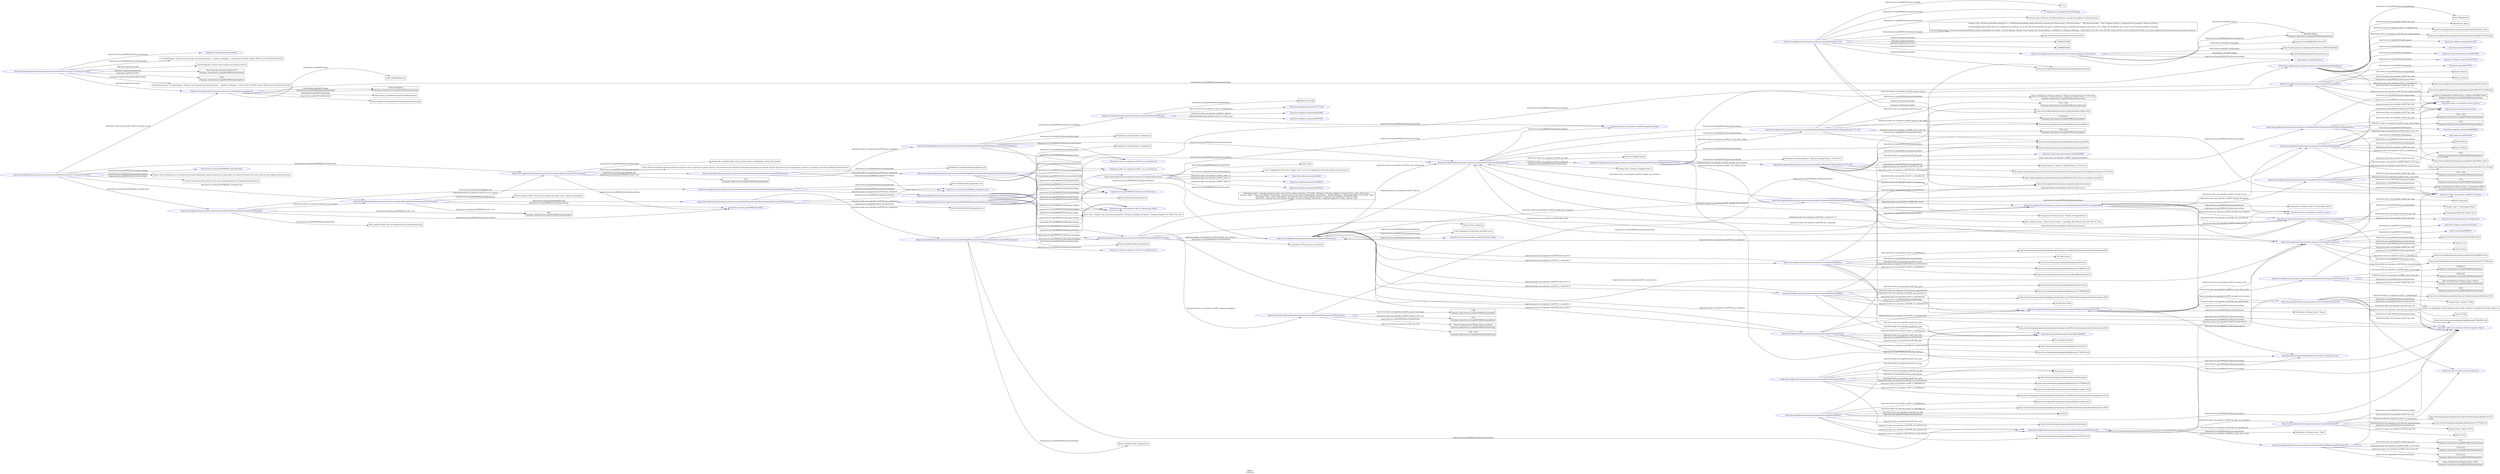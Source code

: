 digraph {
	rankdir = LR;
	charset="utf-8";

	"Rhttps://www.eighteenthcenturypoetry.org/resources/models/#tgaen-wimit" -> "Rhttp://www.w3.org/2002/07/owl#Ontology" [ label="http://www.w3.org/1999/02/22-rdf-syntax-ns#type" ];
	"Rhttps://www.eighteenthcenturypoetry.org/resources/models/#tgaen-wimit" -> "LThomas Gray's Old Norse and Welsh imitations: towards the making of a literary history" [ label="http://www.w3.org/2004/02/skos/core#prefLabel" ];
	"Rhttps://www.eighteenthcenturypoetry.org/resources/models/#tgaen-wimit" -> "L\"Thomas Gray's Old Norse and Welsh imitations\" is a CRM-based knowledge graph about three imitations by Thomas Gray (\"The Fatal Sisters\", \"The Descent of Odin\", \"The Triumphs of Owen\"), composed for his projected \"History of Poetry\".\n\nThe knowledge graph argues that Gray composed his imitations not in the wake of the Macpherson hype or indeed serving an ongoing preoccupation with poetic voice, orality, and immediacy, but as part of an overarching history of prosody.\n\nThis knowlegde graph is based on research published by Joshua Swidzinski in his article \"Uncouth Rhymes: Thomas Gray, Prosody, and Literary History\", published in _Studies in Philology_ 112(4) (2015): 837-861, here 837-839.  Project MUSE, doi:10.1353/sip.2015.0032.  It has been adapted for demonstration and evaluation purposes." [ label="http://www.w3.org/2000/01/rdf-schema#comment" ];
	"Rhttps://www.eighteenthcenturypoetry.org/resources/models/#tgaen-wimit" -> "Lhttps://creativecommons.org/licenses/by-nc-sa/4.0/" [ label="http://purl.org/dc/terms/license" ];
	"Rhttps://www.eighteenthcenturypoetry.org/resources/models/#tgaen-wimit" -> "L1566363341000" [ label="http://purl.org/dc/terms/date" ];
	"Rhttps://www.eighteenthcenturypoetry.org/resources/models/#tgaen-wimit" -> "L1538046914000" [ label="http://purl.org/dc/terms/created" ];
	"Rhttps://www.eighteenthcenturypoetry.org/resources/models/#tgaen-wimit" -> "Rhttps://www.eighteenthcenturypoetry.org/resources/models/#tgaen-wimit/creator" [ label="http://purl.org/dc/terms/creator" ];
	"Rhttps://www.eighteenthcenturypoetry.org/resources/models/#tgaen-wimit" -> "Lhttps://www.eighteenthcenturypoetry.org/works/tgaen-wfsio.shtml" [ label="http://purl.org/dc/terms/subject" ];
	"Rhttps://www.eighteenthcenturypoetry.org/resources/models/#tgaen-wimit" -> "Lhttps://www.eighteenthcenturypoetry.org/works/tgaen-wdooo.shtml" [ label="http://purl.org/dc/terms/subject" ];
	"Rhttps://www.eighteenthcenturypoetry.org/resources/models/#tgaen-wimit" -> "Lhttps://www.eighteenthcenturypoetry.org/works/tgaen-wtrow.shtml" [ label="http://purl.org/dc/terms/subject" ];
	"Rhttps://www.eighteenthcenturypoetry.org/resources/models/#tgaen-wimit" -> "L1.13" [ label="http://www.w3.org/2002/07/owl#versionInfo" ];
	"Rhttps://www.eighteenthcenturypoetry.org/resources/models/#tgaen-wimit/creator" -> "Rhttp://xmlns.com/foaf/0.1/Person" [ label="http://www.w3.org/1999/02/22-rdf-syntax-ns#type" ];
	"Rhttps://www.eighteenthcenturypoetry.org/resources/models/#tgaen-wimit/creator" -> "LAlexander Huber|Datatype: http://www.w3.org/2001/XMLSchema#string" [ label="http://www.w3.org/2004/02/skos/core#prefLabel" ];
	"Rhttps://www.eighteenthcenturypoetry.org/resources/models/#tgaen-wimit/creator" -> "LAlexander Huber|Datatype: http://www.w3.org/2001/XMLSchema#string" [ label="http://xmlns.com/foaf/0.1/name" ];
	"Rhttps://www.eighteenthcenturypoetry.org/resources/models/#tgaen-wimit/creator" -> "Lhttps://orcid.org/0000-0002-2151-6415" [ label="http://xmlns.com/foaf/0.1/homepage" ];
	"Rhttps://www.eighteenthcenturypoetry.org/resources/models/#tgaen-wimit/creator" -> "Lhttps://scholar.google.co.uk/citations?hl=en&user=FKSUyMwAAAAJ" [ label="http://xmlns.com/foaf/0.1/publications" ];
	"Rhttps://www.eighteenthcenturypoetry.org/resources/models/#tgaen-wimit/creator" -> "Lmailto:huber@eighteenthcenturypoetry.org" [ label="http://xmlns.com/foaf/0.1/mbox" ];
	"Rhttps://www.eighteenthcenturypoetry.org/resources/models/#JoshuaSwidzinski" -> "Rhttp://xmlns.com/foaf/0.1/Person" [ label="http://www.w3.org/1999/02/22-rdf-syntax-ns#type" ];
	"Rhttps://www.eighteenthcenturypoetry.org/resources/models/#JoshuaSwidzinski" -> "LJoshua Swidzinski|Datatype: http://www.w3.org/2001/XMLSchema#string" [ label="http://www.w3.org/2004/02/skos/core#prefLabel" ];
	"Rhttps://www.eighteenthcenturypoetry.org/resources/models/#JoshuaSwidzinski" -> "LJoshua Swidzinski|Datatype: http://www.w3.org/2001/XMLSchema#string" [ label="http://xmlns.com/foaf/0.1/name" ];
	"Rhttps://www.eighteenthcenturypoetry.org/resources/models/#JoshuaSwidzinski" -> "Lhttps://www.up.edu/directory/Joshua-Swidzinski.html" [ label="http://xmlns.com/foaf/0.1/homepage" ];
	"Rhttps://www.eighteenthcenturypoetry.org/resources/models/#JoshuaSwidzinski" -> "Lhttps://college.up.edu/english/files/swidzinski-publications.pdf" [ label="http://xmlns.com/foaf/0.1/publications" ];
	"Rhttps://www.eighteenthcenturypoetry.org/resources/models/#JoshuaSwidzinski" -> "Lmailto:swidzins@up.edu" [ label="http://xmlns.com/foaf/0.1/mbox" ];
	"Rhttps://www.eighteenthcenturypoetry.org/resources/models/#dx.doi.org/10.1353/sip.2015.0032" -> "Rhttp://purl.org/spar/fabio/JournalArticle" [ label="http://www.w3.org/1999/02/22-rdf-syntax-ns#type" ];
	"Rhttps://www.eighteenthcenturypoetry.org/resources/models/#dx.doi.org/10.1353/sip.2015.0032" -> "L\"Uncouth Rhymes: Thomas Gray, Prosody, and Literary History\". _Studies in Philology_ 112(4) (2015): 837-861. Project MUSE, doi:10.1353/sip.2015.0032" [ label="http://www.w3.org/2004/02/skos/core#prefLabel" ];
	"Rhttps://www.eighteenthcenturypoetry.org/resources/models/#dx.doi.org/10.1353/sip.2015.0032" -> "Rhttps://www.eighteenthcenturypoetry.org/resources/models/#JoshuaSwidzinski" [ label="http://purl.org/dc/terms/creator" ];
	"Rhttps://www.eighteenthcenturypoetry.org/resources/models/#dx.doi.org/10.1353/sip.2015.0032" -> "LUncouth Rhymes: Thomas Gray, Prosody, and Literary History" [ label="http://purl.org/dc/terms/title" ];
	"Rhttps://www.eighteenthcenturypoetry.org/resources/models/#dx.doi.org/10.1353/sip.2015.0032" -> "LThe University of North Carolina Press|Datatype: http://www.w3.org/2001/XMLSchema#string" [ label="http://purl.org/dc/terms/publisher" ];
	"Rhttps://www.eighteenthcenturypoetry.org/resources/models/#dx.doi.org/10.1353/sip.2015.0032" -> "L2015|Datatype: http://www.w3.org/2001/XMLSchema#gYear" [ label="http://purl.org/dc/terms/date" ];
	"Rhttps://www.eighteenthcenturypoetry.org/resources/models/#dx.doi.org/10.1353/sip.2015.0032" -> "LSwidzinski, Joshua. \"Uncouth Rhymes: Thomas Gray, Prosody, and Literary History\". _Studies in Philology_ 112(4) (2015): 837-861. Project MUSE, doi:10.1353/sip.2015.0032" [ label="http://purl.org/dc/terms/bibliographicCitation" ];
	"Rhttps://www.eighteenthcenturypoetry.org/resources/models/#ThomasGray" -> "Rhttp://www.cidoc-crm.org/cidoc-crm/E21_Person" [ label="http://www.w3.org/1999/02/22-rdf-syntax-ns#type" ];
	"Rhttps://www.eighteenthcenturypoetry.org/resources/models/#ThomasGray" -> "LThomas Gray" [ label="http://www.w3.org/2004/02/skos/core#prefLabel" ];
	"Rhttps://www.eighteenthcenturypoetry.org/resources/models/#ThomasGray" -> "LGray, Thomas" [ label="http://www.cidoc-crm.org/cidoc-crm/P3_has_note" ];
	"Rhttps://www.eighteenthcenturypoetry.org/resources/models/#ThomasGray" -> "Lhttps://www.eighteenthcenturypoetry.org/authors/pers00039.shtml" [ label="http://www.cidoc-crm.org/cidoc-crm/P1_is_identified_by" ];
	"Rhttps://www.eighteenthcenturypoetry.org/resources/models/#ThomasGray" -> "Lhttps://www.eighteenthcenturypoetry.org/images/authors/GrayTh1716_NPG.jpg" [ label="http://www.cidoc-crm.org/cidoc-crm/P138i_has_representation" ];
	"Rhttps://www.eighteenthcenturypoetry.org/resources/models/#ThomasGray" -> "Rhttp://id.loc.gov/vocabulary/relators/aut" [ label="http://www.cidoc-crm.org/cidoc-crm/P2_has_type" ];
	"Rhttps://www.eighteenthcenturypoetry.org/resources/models/#ThomasGray" -> "Rhttp://www.wikidata.org/entity/Q315516" [ label="http://www.w3.org/2002/07/owl#sameAs" ];
	"Rhttps://www.eighteenthcenturypoetry.org/resources/models/#ThomasGray" -> "Rhttp://viaf.org/viaf/9889965" [ label="http://www.w3.org/2002/07/owl#sameAs" ];
	"Rhttps://www.eighteenthcenturypoetry.org/resources/models/#ThomasGray" -> "Lhttps://www.thomasgray.org/resources/bio.shtml" [ label="http://www.w3.org/2000/01/rdf-schema#seeAlso" ];
	"Rhttps://www.eighteenthcenturypoetry.org/resources/models/#WilliamMason" -> "Rhttp://www.cidoc-crm.org/cidoc-crm/E21_Person" [ label="http://www.w3.org/1999/02/22-rdf-syntax-ns#type" ];
	"Rhttps://www.eighteenthcenturypoetry.org/resources/models/#WilliamMason" -> "LWilliam Mason" [ label="http://www.w3.org/2004/02/skos/core#prefLabel" ];
	"Rhttps://www.eighteenthcenturypoetry.org/resources/models/#WilliamMason" -> "LMason, William" [ label="http://www.cidoc-crm.org/cidoc-crm/P3_has_note" ];
	"Rhttps://www.eighteenthcenturypoetry.org/resources/models/#WilliamMason" -> "Lhttps://www.eighteenthcenturypoetry.org/authors/pers00051.shtml" [ label="http://www.cidoc-crm.org/cidoc-crm/P1_is_identified_by" ];
	"Rhttps://www.eighteenthcenturypoetry.org/resources/models/#WilliamMason" -> "Lhttps://www.eighteenthcenturypoetry.org/images/authors/MasoWi1725_NPG.jpg" [ label="http://www.cidoc-crm.org/cidoc-crm/P138i_has_representation" ];
	"Rhttps://www.eighteenthcenturypoetry.org/resources/models/#WilliamMason" -> "Rhttp://id.loc.gov/vocabulary/relators/aut" [ label="http://www.cidoc-crm.org/cidoc-crm/P2_has_type" ];
	"Rhttps://www.eighteenthcenturypoetry.org/resources/models/#WilliamMason" -> "Rhttp://www.wikidata.org/entity/Q28048049" [ label="http://www.w3.org/2002/07/owl#sameAs" ];
	"Rhttps://www.eighteenthcenturypoetry.org/resources/models/#WilliamMason" -> "Rhttp://viaf.org/viaf/95718679" [ label="http://www.w3.org/2002/07/owl#sameAs" ];
	"Rhttps://www.eighteenthcenturypoetry.org/resources/models/#ThomasWarton" -> "Rhttp://www.cidoc-crm.org/cidoc-crm/E21_Person" [ label="http://www.w3.org/1999/02/22-rdf-syntax-ns#type" ];
	"Rhttps://www.eighteenthcenturypoetry.org/resources/models/#ThomasWarton" -> "LThomas Warton" [ label="http://www.w3.org/2004/02/skos/core#prefLabel" ];
	"Rhttps://www.eighteenthcenturypoetry.org/resources/models/#ThomasWarton" -> "LWarton, Thomas" [ label="http://www.cidoc-crm.org/cidoc-crm/P3_has_note" ];
	"Rhttps://www.eighteenthcenturypoetry.org/resources/models/#ThomasWarton" -> "Lhttps://www.eighteenthcenturypoetry.org/authors/pers00053.shtml" [ label="http://www.cidoc-crm.org/cidoc-crm/P1_is_identified_by" ];
	"Rhttps://www.eighteenthcenturypoetry.org/resources/models/#ThomasWarton" -> "Lhttps://www.eighteenthcenturypoetry.org/images/authors/WartTh1728_NPG.jpg" [ label="http://www.cidoc-crm.org/cidoc-crm/P138i_has_representation" ];
	"Rhttps://www.eighteenthcenturypoetry.org/resources/models/#ThomasWarton" -> "Rhttp://id.loc.gov/vocabulary/relators/aut" [ label="http://www.cidoc-crm.org/cidoc-crm/P2_has_type" ];
	"Rhttps://www.eighteenthcenturypoetry.org/resources/models/#ThomasWarton" -> "Rhttp://www.wikidata.org/entity/Q1971218" [ label="http://www.w3.org/2002/07/owl#sameAs" ];
	"Rhttps://www.eighteenthcenturypoetry.org/resources/models/#ThomasWarton" -> "Rhttp://viaf.org/viaf/44371601" [ label="http://www.w3.org/2002/07/owl#sameAs" ];
	"Rhttps://www.eighteenthcenturypoetry.org/resources/models/#JamesMacpherson" -> "Rhttp://www.cidoc-crm.org/cidoc-crm/E21_Person" [ label="http://www.w3.org/1999/02/22-rdf-syntax-ns#type" ];
	"Rhttps://www.eighteenthcenturypoetry.org/resources/models/#JamesMacpherson" -> "LJames Macpherson" [ label="http://www.w3.org/2004/02/skos/core#prefLabel" ];
	"Rhttps://www.eighteenthcenturypoetry.org/resources/models/#JamesMacpherson" -> "LMacpherson, James" [ label="http://www.cidoc-crm.org/cidoc-crm/P3_has_note" ];
	"Rhttps://www.eighteenthcenturypoetry.org/resources/models/#JamesMacpherson" -> "Lhttps://www.eighteenthcenturypoetry.org/authors/pers00291.shtml" [ label="http://www.cidoc-crm.org/cidoc-crm/P1_is_identified_by" ];
	"Rhttps://www.eighteenthcenturypoetry.org/resources/models/#JamesMacpherson" -> "Lhttps://www.eighteenthcenturypoetry.org/images/authors/MacpJa1736_NPG.jpg" [ label="http://www.cidoc-crm.org/cidoc-crm/P138i_has_representation" ];
	"Rhttps://www.eighteenthcenturypoetry.org/resources/models/#JamesMacpherson" -> "Rhttp://id.loc.gov/vocabulary/relators/aut" [ label="http://www.cidoc-crm.org/cidoc-crm/P2_has_type" ];
	"Rhttps://www.eighteenthcenturypoetry.org/resources/models/#JamesMacpherson" -> "Rhttp://www.wikidata.org/entity/Q312562" [ label="http://www.w3.org/2002/07/owl#sameAs" ];
	"Rhttps://www.eighteenthcenturypoetry.org/resources/models/#JamesMacpherson" -> "Rhttp://viaf.org/viaf/100201047" [ label="http://www.w3.org/2002/07/owl#sameAs" ];
	"Rhttps://www.eighteenthcenturypoetry.org/resources/models/#JamesMacpherson" -> "Rhttp://id.loc.gov/authorities/names/n96034390" [ label="http://www.w3.org/2002/07/owl#sameAs" ];
	"Rhttps://www.eighteenthcenturypoetry.org/resources/models/#TWsHistoryOfEnglishPoetry1774-1781" -> "Rhttp://www.cidoc-crm.org/cidoc-crm/E33_Linguistic_Object" [ label="http://www.w3.org/1999/02/22-rdf-syntax-ns#type" ];
	"Rhttps://www.eighteenthcenturypoetry.org/resources/models/#TWsHistoryOfEnglishPoetry1774-1781" -> "LThomas Warton's \"History of English Poetry\" (1774-1781)" [ label="http://www.w3.org/2004/02/skos/core#prefLabel" ];
	"Rhttps://www.eighteenthcenturypoetry.org/resources/models/#TWsHistoryOfEnglishPoetry1774-1781" -> "LThe History of English poetry, from the Close of the Eleventh to the Commencement of the Eighteenth Century (1774-1781)" [ label="http://www.cidoc-crm.org/cidoc-crm/P102_has_title" ];
	"Rhttps://www.eighteenthcenturypoetry.org/resources/models/#TWsHistoryOfEnglishPoetry1774-1781" -> "Lhttps://upload.wikimedia.org/wikipedia/commons/8/8e/Warton%27s_History_of_English_Poetry.JPG" [ label="http://www.cidoc-crm.org/cidoc-crm/P138i_has_representation" ];
	"Rhttps://www.eighteenthcenturypoetry.org/resources/models/#TWsHistoryOfEnglishPoetry1774-1781" -> "Rhttp://id.loc.gov/authorities/subjects/sh2008106999" [ label="http://www.cidoc-crm.org/cidoc-crm/P2_has_type" ];
	"Rhttps://www.eighteenthcenturypoetry.org/resources/models/#TWsHistoryOfEnglishPoetry1774-1781" -> "Lhttps://www.thomasgray.org/cgi-bin/display.cgi?text=tgal0571" [ label="http://www.w3.org/2000/01/rdf-schema#seeAlso" ];
	"Rhttps://www.eighteenthcenturypoetry.org/resources/models/#TWsHistoryOfEnglishPoetry1774-1781" -> "Lhttps://www.thomasgray.org/cgi-bin/display.cgi?text=tgal0596" [ label="http://www.w3.org/2000/01/rdf-schema#seeAlso" ];
	"Rhttps://www.eighteenthcenturypoetry.org/resources/models/#TWsHistoryOfEnglishPoetry1774-1781" -> "Lhttps://www.thomasgray.org/cgi-bin/display.cgi?text=tgal0599" [ label="http://www.w3.org/2000/01/rdf-schema#seeAlso" ];
	"Rhttps://www.eighteenthcenturypoetry.org/resources/models/#PublicationOfTWsHistoryOfEnglishPoetry1774-1781" -> "Rhttp://iflastandards.info/ns/fr/frbr/frbroo/F32_Carrier_Production_Event" [ label="http://www.w3.org/1999/02/22-rdf-syntax-ns#type" ];
	"Rhttps://www.eighteenthcenturypoetry.org/resources/models/#PublicationOfTWsHistoryOfEnglishPoetry1774-1781" -> "LPublication of Thomas Warton's \"History of English Poetry\" (1774-1781)" [ label="http://www.w3.org/2004/02/skos/core#prefLabel" ];
	"Rhttps://www.eighteenthcenturypoetry.org/resources/models/#PublicationOfTWsHistoryOfEnglishPoetry1774-1781" -> "Rhttps://www.eighteenthcenturypoetry.org/resources/models/#CompositionOfTGsHistoryOfEnglishPoetry" [ label="http://www.cidoc-crm.org/cidoc-crm/P15_was_influenced_by" ];
	"Rhttps://www.eighteenthcenturypoetry.org/resources/models/#PublicationOfTWsHistoryOfEnglishPoetry1774-1781" -> "Rhttps://www.eighteenthcenturypoetry.org/resources/models/#TWsHistoryOfEnglishPoetry1774-1781" [ label="http://www.cidoc-crm.org/cidoc-crm/P92_brought_into_existence" ];
	"Rhttps://www.eighteenthcenturypoetry.org/resources/models/#PublicationOfTWsHistoryOfEnglishPoetry1774-1781" -> "Rhttps://www.eighteenthcenturypoetry.org/resources/models/#ThomasWarton" [ label="http://www.cidoc-crm.org/cidoc-crm/P14_carried_out_by" ];
	"Rhttps://www.eighteenthcenturypoetry.org/resources/models/#PublicationOfTWsHistoryOfEnglishPoetry1774-1781" -> "Rhttps://www.eighteenthcenturypoetry.org/resources/models/#DateOfPublicationOfTWsHistoryOfEnglishPoetry1774-1781" [ label="http://www.cidoc-crm.org/cidoc-crm/P82_at_some_time_within" ];
	"Rhttps://www.eighteenthcenturypoetry.org/resources/models/#DateOfPublicationOfTWsHistoryOfEnglishPoetry1774-1781" -> "Rhttp://www.cidoc-crm.org/cidoc-crm/E52_Time-Span" [ label="http://www.w3.org/1999/02/22-rdf-syntax-ns#type" ];
	"Rhttps://www.eighteenthcenturypoetry.org/resources/models/#DateOfPublicationOfTWsHistoryOfEnglishPoetry1774-1781" -> "LDate of Publication of Thomas Warton's \"History of English Poetry\" (1774-1781)|Datatype: http://www.w3.org/2001/XMLSchema#string" [ label="http://www.w3.org/2004/02/skos/core#prefLabel" ];
	"Rhttps://www.eighteenthcenturypoetry.org/resources/models/#DateOfPublicationOfTWsHistoryOfEnglishPoetry1774-1781" -> "L1774 - 1781|Datatype: http://www.w3.org/2001/XMLSchema#string" [ label="http://www.cidoc-crm.org/cidoc-crm/P3_has_note" ];
	"Rhttps://www.eighteenthcenturypoetry.org/resources/models/#DateOfPublicationOfTWsHistoryOfEnglishPoetry1774-1781" -> "L1774-01-01|Datatype: http://www.w3.org/2001/XMLSchema#date" [ label="http://www.cidoc-crm.org/cidoc-crm/P82a_begin_of_the_begin" ];
	"Rhttps://www.eighteenthcenturypoetry.org/resources/models/#DateOfPublicationOfTWsHistoryOfEnglishPoetry1774-1781" -> "L1781-12-31|Datatype: http://www.w3.org/2001/XMLSchema#date" [ label="http://www.cidoc-crm.org/cidoc-crm/P82b_end_of_the_end" ];
	"Rhttps://www.eighteenthcenturypoetry.org/resources/models/#PublicationOfTGsPoems1768" -> "Rhttp://iflastandards.info/ns/fr/frbr/frbroo/F32_Carrier_Production_Event" [ label="http://www.w3.org/1999/02/22-rdf-syntax-ns#type" ];
	"Rhttps://www.eighteenthcenturypoetry.org/resources/models/#PublicationOfTGsPoems1768" -> "LPublication of Thomas Gray's \"Poems\"" [ label="http://www.w3.org/2004/02/skos/core#prefLabel" ];
	"Rhttps://www.eighteenthcenturypoetry.org/resources/models/#PublicationOfTGsPoems1768" -> "Rhttps://www.eighteenthcenturypoetry.org/resources/models/#Poems1768" [ label="http://www.cidoc-crm.org/cidoc-crm/P92_brought_into_existence" ];
	"Rhttps://www.eighteenthcenturypoetry.org/resources/models/#PublicationOfTGsPoems1768" -> "Rhttps://www.eighteenthcenturypoetry.org/resources/models/#ThomasGray" [ label="http://www.cidoc-crm.org/cidoc-crm/P14_carried_out_by" ];
	"Rhttps://www.eighteenthcenturypoetry.org/resources/models/#PublicationOfTGsPoems1768" -> "Rhttps://www.eighteenthcenturypoetry.org/resources/models/#DateOfPublicationOfTGsPoems1768" [ label="http://www.cidoc-crm.org/cidoc-crm/P82_at_some_time_within" ];
	"Rhttps://www.eighteenthcenturypoetry.org/resources/models/#DateOfPublicationOfTGsPoems1768" -> "Rhttp://www.cidoc-crm.org/cidoc-crm/E52_Time-Span" [ label="http://www.w3.org/1999/02/22-rdf-syntax-ns#type" ];
	"Rhttps://www.eighteenthcenturypoetry.org/resources/models/#DateOfPublicationOfTGsPoems1768" -> "LDate of Publication of Thomas Gray's \"Poems\"|Datatype: http://www.w3.org/2001/XMLSchema#string" [ label="http://www.w3.org/2004/02/skos/core#prefLabel" ];
	"Rhttps://www.eighteenthcenturypoetry.org/resources/models/#DateOfPublicationOfTGsPoems1768" -> "L1768|Datatype: http://www.w3.org/2001/XMLSchema#string" [ label="http://www.cidoc-crm.org/cidoc-crm/P3_has_note" ];
	"Rhttps://www.eighteenthcenturypoetry.org/resources/models/#DateOfPublicationOfTGsPoems1768" -> "L1768-01-01|Datatype: http://www.w3.org/2001/XMLSchema#date" [ label="http://www.cidoc-crm.org/cidoc-crm/P82a_begin_of_the_begin" ];
	"Rhttps://www.eighteenthcenturypoetry.org/resources/models/#DateOfPublicationOfTGsPoems1768" -> "L1768-12-31|Datatype: http://www.w3.org/2001/XMLSchema#date" [ label="http://www.cidoc-crm.org/cidoc-crm/P82b_end_of_the_end" ];
	"Rhttps://www.eighteenthcenturypoetry.org/resources/models/#Poems1768" -> "Rhttp://www.cidoc-crm.org/cidoc-crm/E33_Linguistic_Object" [ label="http://www.w3.org/1999/02/22-rdf-syntax-ns#type" ];
	"Rhttps://www.eighteenthcenturypoetry.org/resources/models/#Poems1768" -> "LThomas Gray's \"Poems\" (1768)" [ label="http://www.w3.org/2004/02/skos/core#prefLabel" ];
	"Rhttps://www.eighteenthcenturypoetry.org/resources/models/#Poems1768" -> "L[We do not distinguish, for the purpose of this model, between the Dodsley and Foulis editions.]" [ label="http://www.w3.org/2000/01/rdf-schema#comment" ];
	"Rhttps://www.eighteenthcenturypoetry.org/resources/models/#Poems1768" -> "LPoems (1768)" [ label="http://www.cidoc-crm.org/cidoc-crm/P102_has_title" ];
	"Rhttps://www.eighteenthcenturypoetry.org/resources/models/#Poems1768" -> "Lhttps://www.thomasgray.org/images/diglib/primary/1768a/0001.gif" [ label="http://www.cidoc-crm.org/cidoc-crm/P138i_has_representation" ];
	"Rhttps://www.eighteenthcenturypoetry.org/resources/models/#Poems1768" -> "Lhttps://www.thomasgray.org/cgi-bin/view.cgi?collection=primary&edition=1768" [ label="http://www.cidoc-crm.org/cidoc-crm/P1_is_identified_by" ];
	"Rhttps://www.eighteenthcenturypoetry.org/resources/models/#Poems1768" -> "Rhttp://id.loc.gov/vocabulary/resourceTypes/col" [ label="http://www.cidoc-crm.org/cidoc-crm/P2_has_type" ];
	"Rhttps://www.eighteenthcenturypoetry.org/resources/models/#Poems1768" -> "Rhttps://www.eighteenthcenturypoetry.org/resources/models/#TGsImitations" [ label="http://www.cidoc-crm.org/cidoc-crm/P148_has_component" ];
	"Rhttps://www.eighteenthcenturypoetry.org/resources/models/#Poems1768" -> "Rhttps://www.eighteenthcenturypoetry.org/resources/models/#PublicationOfTGsPoems1768" [ label="http://www.cidoc-crm.org/cidoc-crm/P108i_was_produced_by" ];
	"Rhttps://www.eighteenthcenturypoetry.org/resources/models/#PublicationOfTGsOdes1757" -> "Rhttp://iflastandards.info/ns/fr/frbr/frbroo/F32_Carrier_Production_Event" [ label="http://www.w3.org/1999/02/22-rdf-syntax-ns#type" ];
	"Rhttps://www.eighteenthcenturypoetry.org/resources/models/#PublicationOfTGsOdes1757" -> "LPublication of Thomas Gray's \"Odes\"" [ label="http://www.w3.org/2004/02/skos/core#prefLabel" ];
	"Rhttps://www.eighteenthcenturypoetry.org/resources/models/#PublicationOfTGsOdes1757" -> "Rhttps://www.eighteenthcenturypoetry.org/resources/models/#Odes1757" [ label="http://www.cidoc-crm.org/cidoc-crm/P92_brought_into_existence" ];
	"Rhttps://www.eighteenthcenturypoetry.org/resources/models/#PublicationOfTGsOdes1757" -> "Rhttps://www.eighteenthcenturypoetry.org/resources/models/#ThomasGray" [ label="http://www.cidoc-crm.org/cidoc-crm/P14_carried_out_by" ];
	"Rhttps://www.eighteenthcenturypoetry.org/resources/models/#PublicationOfTGsOdes1757" -> "Rhttps://www.eighteenthcenturypoetry.org/resources/models/#DateOfPublicationOfTGsOdes1757" [ label="http://www.cidoc-crm.org/cidoc-crm/P82_at_some_time_within" ];
	"Rhttps://www.eighteenthcenturypoetry.org/resources/models/#DateOfPublicationOfTGsOdes1757" -> "Rhttp://www.cidoc-crm.org/cidoc-crm/E52_Time-Span" [ label="http://www.w3.org/1999/02/22-rdf-syntax-ns#type" ];
	"Rhttps://www.eighteenthcenturypoetry.org/resources/models/#DateOfPublicationOfTGsOdes1757" -> "LDate of Publication of Thomas Gray's \"Odes\"|Datatype: http://www.w3.org/2001/XMLSchema#string" [ label="http://www.w3.org/2004/02/skos/core#prefLabel" ];
	"Rhttps://www.eighteenthcenturypoetry.org/resources/models/#DateOfPublicationOfTGsOdes1757" -> "L1757|Datatype: http://www.w3.org/2001/XMLSchema#string" [ label="http://www.cidoc-crm.org/cidoc-crm/P3_has_note" ];
	"Rhttps://www.eighteenthcenturypoetry.org/resources/models/#DateOfPublicationOfTGsOdes1757" -> "L1757-01-01|Datatype: http://www.w3.org/2001/XMLSchema#date" [ label="http://www.cidoc-crm.org/cidoc-crm/P82a_begin_of_the_begin" ];
	"Rhttps://www.eighteenthcenturypoetry.org/resources/models/#DateOfPublicationOfTGsOdes1757" -> "L1757-12-31|Datatype: http://www.w3.org/2001/XMLSchema#date" [ label="http://www.cidoc-crm.org/cidoc-crm/P82b_end_of_the_end" ];
	"Rhttps://www.eighteenthcenturypoetry.org/resources/models/#CompositionOfTGsCommonplaceBook" -> "Rhttp://www.cidoc-crm.org/cidoc-crm/E65_Creation" [ label="http://www.w3.org/1999/02/22-rdf-syntax-ns#type" ];
	"Rhttps://www.eighteenthcenturypoetry.org/resources/models/#CompositionOfTGsCommonplaceBook" -> "LComposition of Thomas Gray's \"Commonplace Book\"" [ label="http://www.w3.org/2004/02/skos/core#prefLabel" ];
	"Rhttps://www.eighteenthcenturypoetry.org/resources/models/#CompositionOfTGsCommonplaceBook" -> "Rhttps://www.eighteenthcenturypoetry.org/resources/models/#TGsCommonplaceBook" [ label="http://www.cidoc-crm.org/cidoc-crm/P92_brought_into_existence" ];
	"Rhttps://www.eighteenthcenturypoetry.org/resources/models/#CompositionOfTGsCommonplaceBook" -> "Rhttps://www.eighteenthcenturypoetry.org/resources/models/#ThomasGray" [ label="http://www.cidoc-crm.org/cidoc-crm/P14_carried_out_by" ];
	"Rhttps://www.eighteenthcenturypoetry.org/resources/models/#CompositionOfTGsCommonplaceBook" -> "Rhttps://www.eighteenthcenturypoetry.org/resources/models/#WilliamMason" [ label="http://www.cidoc-crm.org/cidoc-crm/P14_carried_out_by" ];
	"Rhttps://www.eighteenthcenturypoetry.org/resources/models/#CompositionOfTGsCommonplaceBook" -> "Rhttps://www.eighteenthcenturypoetry.org/resources/models/#DateOfCompositionOfTGsCommonplaceBook" [ label="http://www.cidoc-crm.org/cidoc-crm/P81_ongoing_throughout" ];
	"Rhttps://www.eighteenthcenturypoetry.org/resources/models/#CompositionOfTGsCommonplaceBook" -> "Rhttps://www.eighteenthcenturypoetry.org/resources/models/#TGsHistoryOfEnglishPoetry" [ label="http://www.cidoc-crm.org/cidoc-crm/P92_brought_into_existence" ];
	"Rhttps://www.eighteenthcenturypoetry.org/resources/models/#DateOfCompositionOfTGsCommonplaceBook" -> "Rhttp://www.cidoc-crm.org/cidoc-crm/E52_Time-Span" [ label="http://www.w3.org/1999/02/22-rdf-syntax-ns#type" ];
	"Rhttps://www.eighteenthcenturypoetry.org/resources/models/#DateOfCompositionOfTGsCommonplaceBook" -> "LDate of Composition of Thomas Gray's \"Commonplace Book\"|Datatype: http://www.w3.org/2001/XMLSchema#string" [ label="http://www.w3.org/2004/02/skos/core#prefLabel" ];
	"Rhttps://www.eighteenthcenturypoetry.org/resources/models/#DateOfCompositionOfTGsCommonplaceBook" -> "L1736 - 1762|Datatype: http://www.w3.org/2001/XMLSchema#string" [ label="http://www.cidoc-crm.org/cidoc-crm/P3_has_note" ];
	"Rhttps://www.eighteenthcenturypoetry.org/resources/models/#DateOfCompositionOfTGsCommonplaceBook" -> "L1736|Datatype: http://www.w3.org/2001/XMLSchema#gYear" [ label="http://www.cidoc-crm.org/cidoc-crm/P81a_end_of_the_begin" ];
	"Rhttps://www.eighteenthcenturypoetry.org/resources/models/#DateOfCompositionOfTGsCommonplaceBook" -> "L1762|Datatype: http://www.w3.org/2001/XMLSchema#gYear" [ label="http://www.cidoc-crm.org/cidoc-crm/P81b_begin_of_the_end" ];
	"Rhttps://www.eighteenthcenturypoetry.org/resources/models/#TGsCommonplaceBook" -> "Rhttp://www.cidoc-crm.org/cidoc-crm/E33_Linguistic_Object" [ label="http://www.w3.org/1999/02/22-rdf-syntax-ns#type" ];
	"Rhttps://www.eighteenthcenturypoetry.org/resources/models/#TGsCommonplaceBook" -> "LThomas Gray's \"Commonplace Book\"" [ label="http://www.w3.org/2004/02/skos/core#prefLabel" ];
	"Rhttps://www.eighteenthcenturypoetry.org/resources/models/#TGsCommonplaceBook" -> "LCommonplace Books by Thomas Gray" [ label="http://www.cidoc-crm.org/cidoc-crm/P102_has_title" ];
	"Rhttps://www.eighteenthcenturypoetry.org/resources/models/#TGsCommonplaceBook" -> "Rhttp://id.loc.gov/vocabulary/resourceTypes/man" [ label="http://www.cidoc-crm.org/cidoc-crm/P2_has_type" ];
	"Rhttps://www.eighteenthcenturypoetry.org/resources/models/#TGsCommonplaceBook" -> "Lfolio manuscript" [ label="http://www.cidoc-crm.org/cidoc-crm/P2_has_type" ];
	"Rhttps://www.eighteenthcenturypoetry.org/resources/models/#TGsCommonplaceBook" -> "Rhttps://www.eighteenthcenturypoetry.org/resources/models/#TGsHistoryOfEnglishPoetry" [ label="http://www.cidoc-crm.org/cidoc-crm/P148_has_component" ];
	"Rhttps://www.eighteenthcenturypoetry.org/resources/models/#TGsCommonplaceBook" -> "Rhttps://www.eighteenthcenturypoetry.org/resources/models/#TGsImitations" [ label="http://www.cidoc-crm.org/cidoc-crm/P148_has_component" ];
	"Rhttps://www.eighteenthcenturypoetry.org/resources/models/#TGsCommonplaceBook" -> "Rhttps://www.eighteenthcenturypoetry.org/resources/models/#CompositionOfTGsCommonplaceBook" [ label="http://www.cidoc-crm.org/cidoc-crm/P108i_was_produced_by" ];
	"Rhttps://www.eighteenthcenturypoetry.org/resources/models/#CompositionOfTGsHistoryOfEnglishPoetry" -> "Rhttp://www.cidoc-crm.org/cidoc-crm/E65_Creation" [ label="http://www.w3.org/1999/02/22-rdf-syntax-ns#type" ];
	"Rhttps://www.eighteenthcenturypoetry.org/resources/models/#CompositionOfTGsHistoryOfEnglishPoetry" -> "LComposition of Thomas Gray's \"History of English Poetry\"" [ label="http://www.w3.org/2004/02/skos/core#prefLabel" ];
	"Rhttps://www.eighteenthcenturypoetry.org/resources/models/#CompositionOfTGsHistoryOfEnglishPoetry" -> "Rhttps://www.eighteenthcenturypoetry.org/resources/models/#TGsHistoryOfEnglishPoetry" [ label="http://www.cidoc-crm.org/cidoc-crm/P92_brought_into_existence" ];
	"Rhttps://www.eighteenthcenturypoetry.org/resources/models/#CompositionOfTGsHistoryOfEnglishPoetry" -> "Rhttps://www.eighteenthcenturypoetry.org/resources/models/#TGsImitations" [ label="http://www.cidoc-crm.org/cidoc-crm/P92_brought_into_existence" ];
	"Rhttps://www.eighteenthcenturypoetry.org/resources/models/#CompositionOfTGsHistoryOfEnglishPoetry" -> "Rhttps://www.eighteenthcenturypoetry.org/resources/models/#ThomasGray" [ label="http://www.cidoc-crm.org/cidoc-crm/P14_carried_out_by" ];
	"Rhttps://www.eighteenthcenturypoetry.org/resources/models/#CompositionOfTGsHistoryOfEnglishPoetry" -> "Rhttps://www.eighteenthcenturypoetry.org/resources/models/#WilliamMason" [ label="http://www.cidoc-crm.org/cidoc-crm/P14_carried_out_by" ];
	"Rhttps://www.eighteenthcenturypoetry.org/resources/models/#CompositionOfTGsHistoryOfEnglishPoetry" -> "Rhttps://www.eighteenthcenturypoetry.org/resources/models/#DateOfCompositionOfTGsHistoryOfEnglishPoetry" [ label="http://www.cidoc-crm.org/cidoc-crm/P81_ongoing_throughout" ];
	"Rhttps://www.eighteenthcenturypoetry.org/resources/models/#CompositionOfTGsHistoryOfEnglishPoetry" -> "Rhttps://www.eighteenthcenturypoetry.org/resources/models/#CompositionOfTGsCommonplaceBook" [ label="http://www.cidoc-crm.org/cidoc-crm/P86_falls_within" ];
	"Rhttps://www.eighteenthcenturypoetry.org/resources/models/#CompositionOfTGsHistoryOfEnglishPoetry" -> "LJones, William Powell. _Thomas Gray, Scholar_. Cambridge, MA: Harvard UP, 1937. 84-107. Print." [ label="http://www.w3.org/2000/01/rdf-schema#seeAlso" ];
	"Rhttps://www.eighteenthcenturypoetry.org/resources/models/#DateOfCompositionOfTGsHistoryOfEnglishPoetry" -> "Rhttp://www.cidoc-crm.org/cidoc-crm/E52_Time-Span" [ label="http://www.w3.org/1999/02/22-rdf-syntax-ns#type" ];
	"Rhttps://www.eighteenthcenturypoetry.org/resources/models/#DateOfCompositionOfTGsHistoryOfEnglishPoetry" -> "LDate of Composition of Thomas Gray's \"History of English Poetry\"|Datatype: http://www.w3.org/2001/XMLSchema#string" [ label="http://www.w3.org/2004/02/skos/core#prefLabel" ];
	"Rhttps://www.eighteenthcenturypoetry.org/resources/models/#DateOfCompositionOfTGsHistoryOfEnglishPoetry" -> "L1753 - 1762|Datatype: http://www.w3.org/2001/XMLSchema#string" [ label="http://www.cidoc-crm.org/cidoc-crm/P3_has_note" ];
	"Rhttps://www.eighteenthcenturypoetry.org/resources/models/#DateOfCompositionOfTGsHistoryOfEnglishPoetry" -> "L1753|Datatype: http://www.w3.org/2001/XMLSchema#gYear" [ label="http://www.cidoc-crm.org/cidoc-crm/P81a_end_of_the_begin" ];
	"Rhttps://www.eighteenthcenturypoetry.org/resources/models/#DateOfCompositionOfTGsHistoryOfEnglishPoetry" -> "L1762|Datatype: http://www.w3.org/2001/XMLSchema#gYear" [ label="http://www.cidoc-crm.org/cidoc-crm/P81b_begin_of_the_end" ];
	"Rhttps://www.eighteenthcenturypoetry.org/resources/models/#TGsHistoryOfEnglishPoetry" -> "Rhttp://www.cidoc-crm.org/cidoc-crm/E89_Propositional_Object" [ label="http://www.w3.org/1999/02/22-rdf-syntax-ns#type" ];
	"Rhttps://www.eighteenthcenturypoetry.org/resources/models/#TGsHistoryOfEnglishPoetry" -> "LThomas Gray's \"History of English Poetry\"" [ label="http://www.w3.org/2004/02/skos/core#prefLabel" ];
	"Rhttps://www.eighteenthcenturypoetry.org/resources/models/#TGsHistoryOfEnglishPoetry" -> "LHistory of English Poetry" [ label="http://www.cidoc-crm.org/cidoc-crm/P102_has_title" ];
	"Rhttps://www.eighteenthcenturypoetry.org/resources/models/#TGsHistoryOfEnglishPoetry" -> "Rhttps://www.eighteenthcenturypoetry.org/resources/models/#TGsCommonplaceBook" [ label="http://www.cidoc-crm.org/cidoc-crm/P148i_is_component_of" ];
	"Rhttps://www.eighteenthcenturypoetry.org/resources/models/#TGsHistoryOfEnglishPoetry" -> "Rhttps://www.eighteenthcenturypoetry.org/resources/models/#TGsImitations" [ label="http://www.cidoc-crm.org/cidoc-crm/P67_refers_to" ];
	"Rhttps://www.eighteenthcenturypoetry.org/resources/models/#TGsHistoryOfEnglishPoetry" -> "Rhttps://www.eighteenthcenturypoetry.org/resources/models/#PublicationOfTWsHistoryOfEnglishPoetry1774-1781" [ label="http://www.cidoc-crm.org/cidoc-crm/P15i_influenced" ];
	"Rhttps://www.eighteenthcenturypoetry.org/resources/models/#TGsHistoryOfEnglishPoetry" -> "Lhttps://www.thomasgray.org/cgi-bin/display.cgi?text=tgal0571" [ label="http://www.w3.org/2000/01/rdf-schema#seeAlso" ];
	"Rhttps://www.eighteenthcenturypoetry.org/resources/models/#TGsHistoryOfEnglishPoetry" -> "Lhttps://www.thomasgray.org/cgi-bin/display.cgi?text=tgal0596" [ label="http://www.w3.org/2000/01/rdf-schema#seeAlso" ];
	"Rhttps://www.eighteenthcenturypoetry.org/resources/models/#TGsHistoryOfEnglishPoetry" -> "Lhttps://www.thomasgray.org/cgi-bin/display.cgi?text=tgal0599" [ label="http://www.w3.org/2000/01/rdf-schema#seeAlso" ];
	"Rhttps://www.eighteenthcenturypoetry.org/resources/models/#FatalSisters" -> "Rhttp://www.cidoc-crm.org/cidoc-crm/E33_Linguistic_Object" [ label="http://www.w3.org/1999/02/22-rdf-syntax-ns#type" ];
	"Rhttps://www.eighteenthcenturypoetry.org/resources/models/#FatalSisters" -> "LThe Fatal Sisters" [ label="http://www.w3.org/2004/02/skos/core#prefLabel" ];
	"Rhttps://www.eighteenthcenturypoetry.org/resources/models/#FatalSisters" -> "Lhttps://www.thomasgray.org/cgi-bin/display.cgi?text=fsio" [ label="http://www.cidoc-crm.org/cidoc-crm/P3_has_note" ];
	"Rhttps://www.eighteenthcenturypoetry.org/resources/models/#FatalSisters" -> "Rhttp://id.loc.gov/authorities/genreForms/gf2014026481" [ label="http://www.cidoc-crm.org/cidoc-crm/P2_has_type" ];
	"Rhttps://www.eighteenthcenturypoetry.org/resources/models/#FatalSisters" -> "Lhttps://www.thomasgray.org/images/diglib/primary/1768/0077.gif" [ label="http://www.cidoc-crm.org/cidoc-crm/P138i_has_representation" ];
	"Rhttps://www.eighteenthcenturypoetry.org/resources/models/#FatalSisters" -> "Lhttps://www.eighteenthcenturypoetry.org/works/tgaen-wfsio.shtml" [ label="http://www.cidoc-crm.org/cidoc-crm/P1_is_identified_by" ];
	"Rhttps://www.eighteenthcenturypoetry.org/resources/models/#FatalSisters" -> "Lhttps://www.eighteenthcenturypoetry.org/works/o4986-w0250.shtml" [ label="http://www.cidoc-crm.org/cidoc-crm/P1_is_identified_by" ];
	"Rhttps://www.eighteenthcenturypoetry.org/resources/models/#FatalSisters" -> "Lhttps://www.thomasgray.org/cgi-bin/findaid.cgi?ead=grayt.ead.0001&collection=poems&work=fsio#mss.0066" [ label="http://www.cidoc-crm.org/cidoc-crm/P1_is_identified_by" ];
	"Rhttps://www.eighteenthcenturypoetry.org/resources/models/#FatalSisters" -> "Rhttps://www.eighteenthcenturypoetry.org/resources/models/#PublicationOfTGsPoems1768" [ label="http://www.cidoc-crm.org/cidoc-crm/P108i_was_produced_by" ];
	"Rhttps://www.eighteenthcenturypoetry.org/resources/models/#FatalSisters" -> "Rhttps://www.eighteenthcenturypoetry.org/resources/models/#TGsImitations" [ label="http://www.cidoc-crm.org/cidoc-crm/P106i_forms_part_of" ];
	"Rhttps://www.eighteenthcenturypoetry.org/resources/models/#DescentOfOdin" -> "Rhttp://www.cidoc-crm.org/cidoc-crm/E33_Linguistic_Object" [ label="http://www.w3.org/1999/02/22-rdf-syntax-ns#type" ];
	"Rhttps://www.eighteenthcenturypoetry.org/resources/models/#DescentOfOdin" -> "LThe Descent of Odin" [ label="http://www.w3.org/2004/02/skos/core#prefLabel" ];
	"Rhttps://www.eighteenthcenturypoetry.org/resources/models/#DescentOfOdin" -> "Lhttps://www.thomasgray.org/cgi-bin/display.cgi?text=dooo" [ label="http://www.cidoc-crm.org/cidoc-crm/P3_has_note" ];
	"Rhttps://www.eighteenthcenturypoetry.org/resources/models/#DescentOfOdin" -> "Rhttp://id.loc.gov/authorities/genreForms/gf2014026481" [ label="http://www.cidoc-crm.org/cidoc-crm/P2_has_type" ];
	"Rhttps://www.eighteenthcenturypoetry.org/resources/models/#DescentOfOdin" -> "Lhttps://www.thomasgray.org/images/diglib/primary/1768/0089.gif" [ label="http://www.cidoc-crm.org/cidoc-crm/P138i_has_representation" ];
	"Rhttps://www.eighteenthcenturypoetry.org/resources/models/#DescentOfOdin" -> "Lhttps://www.eighteenthcenturypoetry.org/works/tgaen-wdooo.shtml" [ label="http://www.cidoc-crm.org/cidoc-crm/P1_is_identified_by" ];
	"Rhttps://www.eighteenthcenturypoetry.org/resources/models/#DescentOfOdin" -> "Lhttps://www.thomasgray.org/cgi-bin/findaid.cgi?ead=grayt.ead.0001&collection=poems&work=dooo#mss.0038" [ label="http://www.cidoc-crm.org/cidoc-crm/P1_is_identified_by" ];
	"Rhttps://www.eighteenthcenturypoetry.org/resources/models/#DescentOfOdin" -> "Rhttps://www.eighteenthcenturypoetry.org/resources/models/#PublicationOfTGsPoems1768" [ label="http://www.cidoc-crm.org/cidoc-crm/P108i_was_produced_by" ];
	"Rhttps://www.eighteenthcenturypoetry.org/resources/models/#DescentOfOdin" -> "Rhttps://www.eighteenthcenturypoetry.org/resources/models/#TGsImitations" [ label="http://www.cidoc-crm.org/cidoc-crm/P106i_forms_part_of" ];
	"Rhttps://www.eighteenthcenturypoetry.org/resources/models/#TriumphsOfOwen" -> "Rhttp://www.cidoc-crm.org/cidoc-crm/E33_Linguistic_Object" [ label="http://www.w3.org/1999/02/22-rdf-syntax-ns#type" ];
	"Rhttps://www.eighteenthcenturypoetry.org/resources/models/#TriumphsOfOwen" -> "LThe Triumphs of Owen" [ label="http://www.w3.org/2004/02/skos/core#prefLabel" ];
	"Rhttps://www.eighteenthcenturypoetry.org/resources/models/#TriumphsOfOwen" -> "Lhttps://www.thomasgray.org/cgi-bin/display.cgi?text=trow" [ label="http://www.cidoc-crm.org/cidoc-crm/P3_has_note" ];
	"Rhttps://www.eighteenthcenturypoetry.org/resources/models/#TriumphsOfOwen" -> "Rhttp://id.loc.gov/authorities/genreForms/gf2014026481" [ label="http://www.cidoc-crm.org/cidoc-crm/P2_has_type" ];
	"Rhttps://www.eighteenthcenturypoetry.org/resources/models/#TriumphsOfOwen" -> "Lhttps://www.thomasgray.org/images/diglib/primary/1768/0101.gif" [ label="http://www.cidoc-crm.org/cidoc-crm/P138i_has_representation" ];
	"Rhttps://www.eighteenthcenturypoetry.org/resources/models/#TriumphsOfOwen" -> "Lhttps://www.eighteenthcenturypoetry.org/works/tgaen-wtrow.shtml" [ label="http://www.cidoc-crm.org/cidoc-crm/P1_is_identified_by" ];
	"Rhttps://www.eighteenthcenturypoetry.org/resources/models/#TriumphsOfOwen" -> "Lhttps://www.thomasgray.org/cgi-bin/findaid.cgi?ead=grayt.ead.0001&collection=poems&work=trow#mss.0190" [ label="http://www.cidoc-crm.org/cidoc-crm/P1_is_identified_by" ];
	"Rhttps://www.eighteenthcenturypoetry.org/resources/models/#TriumphsOfOwen" -> "Rhttps://www.eighteenthcenturypoetry.org/resources/models/#PublicationOfTGsPoems1768" [ label="http://www.cidoc-crm.org/cidoc-crm/P108i_was_produced_by" ];
	"Rhttps://www.eighteenthcenturypoetry.org/resources/models/#TriumphsOfOwen" -> "Rhttps://www.eighteenthcenturypoetry.org/resources/models/#TGsImitations" [ label="http://www.cidoc-crm.org/cidoc-crm/P106i_forms_part_of" ];
	"Rhttps://www.eighteenthcenturypoetry.org/resources/models/#CompositionOfTGsImitations" -> "Rhttp://www.cidoc-crm.org/cidoc-crm/E65_Creation" [ label="http://www.w3.org/1999/02/22-rdf-syntax-ns#type" ];
	"Rhttps://www.eighteenthcenturypoetry.org/resources/models/#CompositionOfTGsImitations" -> "LComposition of Thomas Gray's imitations" [ label="http://www.w3.org/2004/02/skos/core#prefLabel" ];
	"Rhttps://www.eighteenthcenturypoetry.org/resources/models/#CompositionOfTGsImitations" -> "Rhttps://www.eighteenthcenturypoetry.org/resources/models/#TGsImitations" [ label="http://www.cidoc-crm.org/cidoc-crm/P92_brought_into_existence" ];
	"Rhttps://www.eighteenthcenturypoetry.org/resources/models/#CompositionOfTGsImitations" -> "Rhttps://www.eighteenthcenturypoetry.org/resources/models/#ThomasGray" [ label="http://www.cidoc-crm.org/cidoc-crm/P14_carried_out_by" ];
	"Rhttps://www.eighteenthcenturypoetry.org/resources/models/#CompositionOfTGsImitations" -> "Rhttps://www.eighteenthcenturypoetry.org/resources/models/#DateOfCompositionOfTGsImitations" [ label="http://www.cidoc-crm.org/cidoc-crm/P81_ongoing_throughout" ];
	"Rhttps://www.eighteenthcenturypoetry.org/resources/models/#CompositionOfTGsImitations" -> "Rhttps://www.eighteenthcenturypoetry.org/resources/models/#CompositionOfTGsCommonplaceBook" [ label="http://www.cidoc-crm.org/cidoc-crm/P86_falls_within" ];
	"Rhttps://www.eighteenthcenturypoetry.org/resources/models/#DateOfCompositionOfTGsImitations" -> "Rhttp://www.cidoc-crm.org/cidoc-crm/E52_Time-Span" [ label="http://www.w3.org/1999/02/22-rdf-syntax-ns#type" ];
	"Rhttps://www.eighteenthcenturypoetry.org/resources/models/#DateOfCompositionOfTGsImitations" -> "LDate of Composition of Thomas Gray's imitations|Datatype: http://www.w3.org/2001/XMLSchema#string" [ label="http://www.w3.org/2004/02/skos/core#prefLabel" ];
	"Rhttps://www.eighteenthcenturypoetry.org/resources/models/#DateOfCompositionOfTGsImitations" -> "L1760 - 1761|Datatype: http://www.w3.org/2001/XMLSchema#string" [ label="http://www.cidoc-crm.org/cidoc-crm/P3_has_note" ];
	"Rhttps://www.eighteenthcenturypoetry.org/resources/models/#DateOfCompositionOfTGsImitations" -> "L1760|Datatype: http://www.w3.org/2001/XMLSchema#gYear" [ label="http://www.cidoc-crm.org/cidoc-crm/P81a_end_of_the_begin" ];
	"Rhttps://www.eighteenthcenturypoetry.org/resources/models/#DateOfCompositionOfTGsImitations" -> "L1761|Datatype: http://www.w3.org/2001/XMLSchema#gYear" [ label="http://www.cidoc-crm.org/cidoc-crm/P81b_begin_of_the_end" ];
	"Rhttps://www.eighteenthcenturypoetry.org/resources/models/#TGsImitations" -> "Rhttp://www.cidoc-crm.org/cidoc-crm/E90_Symbolic_Object" [ label="http://www.w3.org/1999/02/22-rdf-syntax-ns#type" ];
	"Rhttps://www.eighteenthcenturypoetry.org/resources/models/#TGsImitations" -> "LThomas Gray's imitations" [ label="http://www.w3.org/2004/02/skos/core#prefLabel" ];
	"Rhttps://www.eighteenthcenturypoetry.org/resources/models/#TGsImitations" -> "La set of imitations of Old Norse and Welsh verse" [ label="http://www.w3.org/2000/01/rdf-schema#comment" ];
	"Rhttps://www.eighteenthcenturypoetry.org/resources/models/#TGsImitations" -> "Rhttps://www.eighteenthcenturypoetry.org/resources/models/#TGsHistoryOfEnglishPoetry" [ label="http://www.cidoc-crm.org/cidoc-crm/P103_was_intended_for" ];
	"Rhttps://www.eighteenthcenturypoetry.org/resources/models/#TGsImitations" -> "Rhttps://www.eighteenthcenturypoetry.org/resources/models/#FatalSisters" [ label="http://www.cidoc-crm.org/cidoc-crm/P106_is_composed_of" ];
	"Rhttps://www.eighteenthcenturypoetry.org/resources/models/#TGsImitations" -> "Rhttps://www.eighteenthcenturypoetry.org/resources/models/#DescentOfOdin" [ label="http://www.cidoc-crm.org/cidoc-crm/P106_is_composed_of" ];
	"Rhttps://www.eighteenthcenturypoetry.org/resources/models/#TGsImitations" -> "Rhttps://www.eighteenthcenturypoetry.org/resources/models/#TriumphsOfOwen" [ label="http://www.cidoc-crm.org/cidoc-crm/P106_is_composed_of" ];
	"Rhttps://www.eighteenthcenturypoetry.org/resources/models/#TheBard" -> "Rhttp://www.cidoc-crm.org/cidoc-crm/E33_Linguistic_Object" [ label="http://www.w3.org/1999/02/22-rdf-syntax-ns#type" ];
	"Rhttps://www.eighteenthcenturypoetry.org/resources/models/#TheBard" -> "LThe Bard" [ label="http://www.w3.org/2004/02/skos/core#prefLabel" ];
	"Rhttps://www.eighteenthcenturypoetry.org/resources/models/#TheBard" -> "LThe Bard" [ label="http://www.cidoc-crm.org/cidoc-crm/P102_has_title" ];
	"Rhttps://www.eighteenthcenturypoetry.org/resources/models/#TheBard" -> "Lhttps://www.thomasgray.org/cgi-bin/display.cgi?text=bapo" [ label="http://www.cidoc-crm.org/cidoc-crm/P3_has_note" ];
	"Rhttps://www.eighteenthcenturypoetry.org/resources/models/#TheBard" -> "Rhttp://id.loc.gov/authorities/genreForms/gf2014026481" [ label="http://www.cidoc-crm.org/cidoc-crm/P2_has_type" ];
	"Rhttps://www.eighteenthcenturypoetry.org/resources/models/#TheBard" -> "Lhttps://www.thomasgray.org/images/diglib/primary/1757/0011.gif" [ label="http://www.cidoc-crm.org/cidoc-crm/P138i_has_representation" ];
	"Rhttps://www.eighteenthcenturypoetry.org/resources/models/#TheBard" -> "Lhttps://www.eighteenthcenturypoetry.org/works/tgaen-wbapo.shtml" [ label="http://www.cidoc-crm.org/cidoc-crm/P1_is_identified_by" ];
	"Rhttps://www.eighteenthcenturypoetry.org/resources/models/#TheBard" -> "Lhttps://www.thomasgray.org/cgi-bin/findaid.cgi?ead=grayt.ead.0001&collection=poems&work=bapo#mss.0018" [ label="http://www.cidoc-crm.org/cidoc-crm/P1_is_identified_by" ];
	"Rhttps://www.eighteenthcenturypoetry.org/resources/models/#TheBard" -> "Rhttps://www.eighteenthcenturypoetry.org/resources/models/#PublicationOfTGsOdes1757" [ label="http://www.cidoc-crm.org/cidoc-crm/P108i_was_produced_by" ];
	"Rhttps://www.eighteenthcenturypoetry.org/resources/models/#TheProgressOfPoesy" -> "Rhttp://www.cidoc-crm.org/cidoc-crm/E33_Linguistic_Object" [ label="http://www.w3.org/1999/02/22-rdf-syntax-ns#type" ];
	"Rhttps://www.eighteenthcenturypoetry.org/resources/models/#TheProgressOfPoesy" -> "LThe Progress Of Poesy" [ label="http://www.w3.org/2004/02/skos/core#prefLabel" ];
	"Rhttps://www.eighteenthcenturypoetry.org/resources/models/#TheProgressOfPoesy" -> "LThe Progress Of Poesy" [ label="http://www.cidoc-crm.org/cidoc-crm/P102_has_title" ];
	"Rhttps://www.eighteenthcenturypoetry.org/resources/models/#TheProgressOfPoesy" -> "Lhttps://www.thomasgray.org/cgi-bin/display.cgi?text=pppo" [ label="http://www.cidoc-crm.org/cidoc-crm/P3_has_note" ];
	"Rhttps://www.eighteenthcenturypoetry.org/resources/models/#TheProgressOfPoesy" -> "Lhttps://www.thomasgray.org/images/diglib/primary/1757/0003.gif" [ label="http://www.cidoc-crm.org/cidoc-crm/P138i_has_representation" ];
	"Rhttps://www.eighteenthcenturypoetry.org/resources/models/#TheProgressOfPoesy" -> "Rhttp://id.loc.gov/authorities/genreForms/gf2014026481" [ label="http://www.cidoc-crm.org/cidoc-crm/P2_has_type" ];
	"Rhttps://www.eighteenthcenturypoetry.org/resources/models/#TheProgressOfPoesy" -> "Lhttps://www.eighteenthcenturypoetry.org/works/tgaen-wpppo.shtml" [ label="http://www.cidoc-crm.org/cidoc-crm/P1_is_identified_by" ];
	"Rhttps://www.eighteenthcenturypoetry.org/resources/models/#TheProgressOfPoesy" -> "Lhttps://www.thomasgray.org/cgi-bin/findaid.cgi?ead=grayt.ead.0001&collection=poems&work=pppo#mss.0138" [ label="http://www.cidoc-crm.org/cidoc-crm/P1_is_identified_by" ];
	"Rhttps://www.eighteenthcenturypoetry.org/resources/models/#TheProgressOfPoesy" -> "Rhttps://www.eighteenthcenturypoetry.org/resources/models/#PublicationOfTGsOdes1757" [ label="http://www.cidoc-crm.org/cidoc-crm/P108i_was_produced_by" ];
	"Rhttps://www.eighteenthcenturypoetry.org/resources/models/#Odes1757" -> "Rhttp://www.cidoc-crm.org/cidoc-crm/E33_Linguistic_Object" [ label="http://www.w3.org/1999/02/22-rdf-syntax-ns#type" ];
	"Rhttps://www.eighteenthcenturypoetry.org/resources/models/#Odes1757" -> "LThomas Gray's \"Odes\" (1757)" [ label="http://www.w3.org/2004/02/skos/core#prefLabel" ];
	"Rhttps://www.eighteenthcenturypoetry.org/resources/models/#Odes1757" -> "LOdes (1757)" [ label="http://www.cidoc-crm.org/cidoc-crm/P102_has_title" ];
	"Rhttps://www.eighteenthcenturypoetry.org/resources/models/#Odes1757" -> "Lhttps://www.thomasgray.org/cgi-bin/view.cgi?collection=primary&edition=1757" [ label="http://www.cidoc-crm.org/cidoc-crm/P1_is_identified_by" ];
	"Rhttps://www.eighteenthcenturypoetry.org/resources/models/#Odes1757" -> "Lhttps://www.thomasgray.org/images/diglib/primary/1757/0001.gif" [ label="http://www.cidoc-crm.org/cidoc-crm/P138i_has_representation" ];
	"Rhttps://www.eighteenthcenturypoetry.org/resources/models/#Odes1757" -> "Rhttp://id.loc.gov/vocabulary/resourceTypes/col" [ label="http://www.cidoc-crm.org/cidoc-crm/P2_has_type" ];
	"Rhttps://www.eighteenthcenturypoetry.org/resources/models/#Odes1757" -> "Rhttps://www.eighteenthcenturypoetry.org/resources/models/#PublicationOfTGsOdes1757" [ label="http://www.cidoc-crm.org/cidoc-crm/P108i_was_produced_by" ];
	"Rhttps://www.eighteenthcenturypoetry.org/resources/models/#dx.doi.org/10.1353/sip.2015.0032-s1" -> "Rhttp://www.ics.forth.gr/isl/CRMinf/I1_Argumentation" [ label="http://www.w3.org/1999/02/22-rdf-syntax-ns#type" ];
	"Rhttps://www.eighteenthcenturypoetry.org/resources/models/#dx.doi.org/10.1353/sip.2015.0032-s1" -> "LThomas Gray's imitations are concerned with prosodic phenomena (poetic measures) as constitutive of a theory of literary form and a basis for the making of literary history." [ label="http://www.w3.org/2000/01/rdf-schema#comment" ];
	"Rhttps://www.eighteenthcenturypoetry.org/resources/models/#dx.doi.org/10.1353/sip.2015.0032-s1" -> "LCentral research question: what was the main intention/purpose of composing the imitations?" [ label="http://www.w3.org/2004/02/skos/core#prefLabel" ];
	"Rhttps://www.eighteenthcenturypoetry.org/resources/models/#dx.doi.org/10.1353/sip.2015.0032-s1" -> "Rhttps://www.eighteenthcenturypoetry.org/resources/models/#JoshuaSwidzinski" [ label="http://www.cidoc-crm.org/cidoc-crm/P14_carried_out_by" ];
	"Rhttps://www.eighteenthcenturypoetry.org/resources/models/#dx.doi.org/10.1353/sip.2015.0032-s1" -> "Rhttps://www.eighteenthcenturypoetry.org/resources/models/#PastScholarlyAssessmentOfTGsImitations" [ label="http://www.ics.forth.gr/isl/CRMinf/J2_concluded_that" ];
	"Rhttps://www.eighteenthcenturypoetry.org/resources/models/#dx.doi.org/10.1353/sip.2015.0032-s1" -> "Rhttps://www.eighteenthcenturypoetry.org/resources/models/#RecentScholarlyAssessmentOfTGsImitations" [ label="http://www.ics.forth.gr/isl/CRMinf/J2_concluded_that" ];
	"Rhttps://www.eighteenthcenturypoetry.org/resources/models/#dx.doi.org/10.1353/sip.2015.0032-s1" -> "Rhttps://www.eighteenthcenturypoetry.org/resources/models/#JSsAssessmentOfTGsImitations" [ label="http://www.ics.forth.gr/isl/CRMinf/J2_concluded_that" ];
	"Rhttps://www.eighteenthcenturypoetry.org/resources/models/#PastScholarlyAssessmentOfTGsImitations" -> "Rhttp://www.ics.forth.gr/isl/CRMinf/I2_Belief" [ label="http://www.w3.org/1999/02/22-rdf-syntax-ns#type" ];
	"Rhttps://www.eighteenthcenturypoetry.org/resources/models/#PastScholarlyAssessmentOfTGsImitations" -> "LPast scholarly belief: Gray was influenced by the Macpherson hype" [ label="http://www.w3.org/2004/02/skos/core#prefLabel" ];
	"Rhttps://www.eighteenthcenturypoetry.org/resources/models/#PastScholarlyAssessmentOfTGsImitations" -> "Rhttps://www.eighteenthcenturypoetry.org/resources/models/#PropositionsForPastScholarlyAssessmentOfTGsImitations" [ label="http://www.ics.forth.gr/isl/CRMinf/J4_that" ];
	"Rhttps://www.eighteenthcenturypoetry.org/resources/models/#PastScholarlyAssessmentOfTGsImitations" -> "Lfalse|Datatype: http://www.w3.org/2001/XMLSchema#boolean" [ label="http://www.ics.forth.gr/isl/CRMinf/J5_holds_to_be" ];
	"Rhttps://www.eighteenthcenturypoetry.org/resources/models/#PastScholarlyAssessmentOfTGsImitations" -> "Rhttps://www.eighteenthcenturypoetry.org/resources/models/#RecentScholarlyAssessmentOfTGsImitations" [ label="http://www.cidoc-crm.org/cidoc-crm/P120_occurs_before" ];
	"Rhttps://www.eighteenthcenturypoetry.org/resources/models/#PropositionsForPastScholarlyAssessmentOfTGsImitations" -> "Rhttp://www.ics.forth.gr/isl/CRMinf/I4_Proposition_Set" [ label="http://www.w3.org/1999/02/22-rdf-syntax-ns#type" ];
	"Rhttps://www.eighteenthcenturypoetry.org/resources/models/#PropositionsForPastScholarlyAssessmentOfTGsImitations" -> "LPast scholarly beliefs (proposition set)" [ label="http://www.w3.org/2004/02/skos/core#prefLabel" ];
	"Rhttps://www.eighteenthcenturypoetry.org/resources/models/#PropositionsForPastScholarlyAssessmentOfTGsImitations" -> "Rhttps://www.eighteenthcenturypoetry.org/resources/models/#BagOfPropositionsForPastScholarlyAssessmentOfTGsImitations-1" [ label="http://www.cidoc-crm.org/cidoc-crm/P148_has_component" ];
	"Rhttps://www.eighteenthcenturypoetry.org/resources/models/#BagOfPropositionsForPastScholarlyAssessmentOfTGsImitations-1" -> "Rhttp://www.cidoc-crm.org/cidoc-crm/E73_Information_Object" [ label="http://www.w3.org/1999/02/22-rdf-syntax-ns#type" ];
	"Rhttps://www.eighteenthcenturypoetry.org/resources/models/#BagOfPropositionsForPastScholarlyAssessmentOfTGsImitations-1" -> "Rhttp://www.w3.org/1999/02/22-rdf-syntax-ns#Statement" [ label="http://www.w3.org/1999/02/22-rdf-syntax-ns#type" ];
	"Rhttps://www.eighteenthcenturypoetry.org/resources/models/#BagOfPropositionsForPastScholarlyAssessmentOfTGsImitations-1" -> "LPast scholarly belief (proposition)" [ label="http://www.w3.org/2004/02/skos/core#prefLabel" ];
	"Rhttps://www.eighteenthcenturypoetry.org/resources/models/#BagOfPropositionsForPastScholarlyAssessmentOfTGsImitations-1" -> "Rhttps://www.eighteenthcenturypoetry.org/resources/models/#CompositionOfTGsImitations" [ label="http://www.w3.org/1999/02/22-rdf-syntax-ns#subject" ];
	"Rhttps://www.eighteenthcenturypoetry.org/resources/models/#BagOfPropositionsForPastScholarlyAssessmentOfTGsImitations-1" -> "Rhttp://www.cidoc-crm.org/cidoc-crm/P17_was_motivated_by" [ label="http://www.w3.org/1999/02/22-rdf-syntax-ns#predicate" ];
	"Rhttps://www.eighteenthcenturypoetry.org/resources/models/#BagOfPropositionsForPastScholarlyAssessmentOfTGsImitations-1" -> "Rhttps://www.eighteenthcenturypoetry.org/resources/models/#JamesMacpherson" [ label="http://www.w3.org/1999/02/22-rdf-syntax-ns#object" ];
	"Rhttps://www.eighteenthcenturypoetry.org/resources/models/#BagOfPropositionsForPastScholarlyAssessmentOfTGsImitations-1" -> "LKaul, Suvir. _Thomas Gray and Literary Authority: A Study in Ideology and Poetics_. Stanford: Stanford UP, 1992. 234. Print." [ label="http://www.w3.org/2000/01/rdf-schema#seeAlso" ];
	"Rhttps://www.eighteenthcenturypoetry.org/resources/models/#RecentScholarlyAssessmentOfTGsImitations" -> "Rhttp://www.ics.forth.gr/isl/CRMinf/I2_Belief" [ label="http://www.w3.org/1999/02/22-rdf-syntax-ns#type" ];
	"Rhttps://www.eighteenthcenturypoetry.org/resources/models/#RecentScholarlyAssessmentOfTGsImitations" -> "LRecent scholarly belief: Gray was proccupied with poetic voice, orality, and immediacy" [ label="http://www.w3.org/2004/02/skos/core#prefLabel" ];
	"Rhttps://www.eighteenthcenturypoetry.org/resources/models/#RecentScholarlyAssessmentOfTGsImitations" -> "Rhttps://www.eighteenthcenturypoetry.org/resources/models/#PropositionsForRecentScholarlyAssessmentOfTGsImitations" [ label="http://www.ics.forth.gr/isl/CRMinf/J4_that" ];
	"Rhttps://www.eighteenthcenturypoetry.org/resources/models/#RecentScholarlyAssessmentOfTGsImitations" -> "Lfalse|Datatype: http://www.w3.org/2001/XMLSchema#boolean" [ label="http://www.ics.forth.gr/isl/CRMinf/J5_holds_to_be" ];
	"Rhttps://www.eighteenthcenturypoetry.org/resources/models/#RecentScholarlyAssessmentOfTGsImitations" -> "Rhttps://www.eighteenthcenturypoetry.org/resources/models/#JSsAssessmentOfTGsImitations" [ label="http://www.cidoc-crm.org/cidoc-crm/P120_occurs_before" ];
	"Rhttps://www.eighteenthcenturypoetry.org/resources/models/#PropositionsForRecentScholarlyAssessmentOfTGsImitations" -> "Rhttp://www.ics.forth.gr/isl/CRMinf/I4_Proposition_Set" [ label="http://www.w3.org/1999/02/22-rdf-syntax-ns#type" ];
	"Rhttps://www.eighteenthcenturypoetry.org/resources/models/#PropositionsForRecentScholarlyAssessmentOfTGsImitations" -> "LRecent scholarly beliefs (proposition set)" [ label="http://www.w3.org/2004/02/skos/core#prefLabel" ];
	"Rhttps://www.eighteenthcenturypoetry.org/resources/models/#PropositionsForRecentScholarlyAssessmentOfTGsImitations" -> "Rhttps://www.eighteenthcenturypoetry.org/resources/models/#BagOfPropositionsForRecentScholarlyAssessmentOfTGsImitations-1" [ label="http://www.cidoc-crm.org/cidoc-crm/P148_has_component" ];
	"Rhttps://www.eighteenthcenturypoetry.org/resources/models/#PropositionsForRecentScholarlyAssessmentOfTGsImitations" -> "Rhttps://www.eighteenthcenturypoetry.org/resources/models/#BagOfPropositionsForRecentScholarlyAssessmentOfTGsImitations-2" [ label="http://www.cidoc-crm.org/cidoc-crm/P148_has_component" ];
	"Rhttps://www.eighteenthcenturypoetry.org/resources/models/#BagOfPropositionsForRecentScholarlyAssessmentOfTGsImitations-1" -> "Rhttp://www.cidoc-crm.org/cidoc-crm/E73_Information_Object" [ label="http://www.w3.org/1999/02/22-rdf-syntax-ns#type" ];
	"Rhttps://www.eighteenthcenturypoetry.org/resources/models/#BagOfPropositionsForRecentScholarlyAssessmentOfTGsImitations-1" -> "Rhttp://www.w3.org/1999/02/22-rdf-syntax-ns#Statement" [ label="http://www.w3.org/1999/02/22-rdf-syntax-ns#type" ];
	"Rhttps://www.eighteenthcenturypoetry.org/resources/models/#BagOfPropositionsForRecentScholarlyAssessmentOfTGsImitations-1" -> "LRecent scholarly belief 1 (proposition)" [ label="http://www.w3.org/2004/02/skos/core#prefLabel" ];
	"Rhttps://www.eighteenthcenturypoetry.org/resources/models/#BagOfPropositionsForRecentScholarlyAssessmentOfTGsImitations-1" -> "Rhttps://www.eighteenthcenturypoetry.org/resources/models/#CompositionOfTGsImitations" [ label="http://www.w3.org/1999/02/22-rdf-syntax-ns#subject" ];
	"Rhttps://www.eighteenthcenturypoetry.org/resources/models/#BagOfPropositionsForRecentScholarlyAssessmentOfTGsImitations-1" -> "Rhttp://www.cidoc-crm.org/cidoc-crm/P15_was_influenced_by" [ label="http://www.w3.org/1999/02/22-rdf-syntax-ns#predicate" ];
	"Rhttps://www.eighteenthcenturypoetry.org/resources/models/#BagOfPropositionsForRecentScholarlyAssessmentOfTGsImitations-1" -> "Rhttps://www.eighteenthcenturypoetry.org/resources/models/#PublicationOfTGsOdes1757" [ label="http://www.w3.org/1999/02/22-rdf-syntax-ns#object" ];
	"Rhttps://www.eighteenthcenturypoetry.org/resources/models/#BagOfPropositionsForRecentScholarlyAssessmentOfTGsImitations-2" -> "Rhttp://www.cidoc-crm.org/cidoc-crm/E73_Information_Object" [ label="http://www.w3.org/1999/02/22-rdf-syntax-ns#type" ];
	"Rhttps://www.eighteenthcenturypoetry.org/resources/models/#BagOfPropositionsForRecentScholarlyAssessmentOfTGsImitations-2" -> "Rhttp://www.w3.org/1999/02/22-rdf-syntax-ns#Statement" [ label="http://www.w3.org/1999/02/22-rdf-syntax-ns#type" ];
	"Rhttps://www.eighteenthcenturypoetry.org/resources/models/#BagOfPropositionsForRecentScholarlyAssessmentOfTGsImitations-2" -> "LRecent scholarly belief 2 (proposition)" [ label="http://www.w3.org/2004/02/skos/core#prefLabel" ];
	"Rhttps://www.eighteenthcenturypoetry.org/resources/models/#BagOfPropositionsForRecentScholarlyAssessmentOfTGsImitations-2" -> "Rhttps://www.eighteenthcenturypoetry.org/resources/models/#CompositionOfTGsImitations" [ label="http://www.w3.org/1999/02/22-rdf-syntax-ns#subject" ];
	"Rhttps://www.eighteenthcenturypoetry.org/resources/models/#BagOfPropositionsForRecentScholarlyAssessmentOfTGsImitations-2" -> "Rhttp://www.cidoc-crm.org/cidoc-crm/P103_was_intended_for" [ label="http://www.w3.org/1999/02/22-rdf-syntax-ns#predicate" ];
	"Rhttps://www.eighteenthcenturypoetry.org/resources/models/#BagOfPropositionsForRecentScholarlyAssessmentOfTGsImitations-2" -> "Rhttps://www.eighteenthcenturypoetry.org/resources/models/#PoeticVoice" [ label="http://www.w3.org/1999/02/22-rdf-syntax-ns#object" ];
	"Rhttps://www.eighteenthcenturypoetry.org/resources/models/#PoeticVoice" -> "Rhttp://www.cidoc-crm.org/cidoc-crm/E89_Propositional_Object" [ label="http://www.w3.org/1999/02/22-rdf-syntax-ns#type" ];
	"Rhttps://www.eighteenthcenturypoetry.org/resources/models/#PoeticVoice" -> "LPoetic Voice" [ label="http://www.w3.org/2004/02/skos/core#prefLabel" ];
	"Rhttps://www.eighteenthcenturypoetry.org/resources/models/#PoeticVoice" -> "LGray's engagement with issues of poetic voice, such as his engagement with the media of voice and print." [ label="http://www.w3.org/2000/01/rdf-schema#comment" ];
	"Rhttps://www.eighteenthcenturypoetry.org/resources/models/#PoeticVoice" -> "Rhttp://www.wikidata.org/entity/Q482" [ label="http://www.cidoc-crm.org/cidoc-crm/P67_refers_to" ];
	"Rhttps://www.eighteenthcenturypoetry.org/resources/models/#PoeticVoice" -> "Rhttp://www.wikidata.org/entity/Q1084976" [ label="http://www.cidoc-crm.org/cidoc-crm/P67_refers_to" ];
	"Rhttps://www.eighteenthcenturypoetry.org/resources/models/#PoeticVoice" -> "Rhttp://www.wikidata.org/entity/Q15852127" [ label="http://www.cidoc-crm.org/cidoc-crm/P67_refers_to" ];
	"Rhttps://www.eighteenthcenturypoetry.org/resources/models/#PoeticVoice" -> "LMulholland, James. _Sounding imperial: poetic voice and the politics of empire, 1730-1820_. Baltimore: The Johns Hopkins University Press, 2012. 33-66. Print.\n Prescott, Sarah. \"'Gray's Pale Spectre': Evan Evans, Thomas Gray, and the Rise of Welsh Bardic Nationalism\". _Modern Philology_ 104(1) (Aug 2006): 72-95. 84-92. Print.\n Trumpener, Katie. _Bardic Nationalism: The Romantic Novel and the British Empire_. Princeton, NJ: Princeton UP, 1997. 6. Print.\n Kaul, Suvir. _Thomas Gray and Literary Authority: A Study in Ideology and Poetics_. Stanford: Stanford UP, 1992. 234-245. Print." [ label="http://www.w3.org/2000/01/rdf-schema#seeAlso" ];
	"Rhttps://www.eighteenthcenturypoetry.org/resources/models/#JSsAssessmentOfTGsImitations" -> "Rhttp://www.ics.forth.gr/isl/CRMinf/I2_Belief" [ label="http://www.w3.org/1999/02/22-rdf-syntax-ns#type" ];
	"Rhttps://www.eighteenthcenturypoetry.org/resources/models/#JSsAssessmentOfTGsImitations" -> "LSwidzinski's scholarly belief: Gray was interested in establishing a history of prosody" [ label="http://www.w3.org/2004/02/skos/core#prefLabel" ];
	"Rhttps://www.eighteenthcenturypoetry.org/resources/models/#JSsAssessmentOfTGsImitations" -> "LGray's history of prosody subsumes questions of poetic voice to questions of poetic measure.  This interest in the historicity of prosodic phenomena as a theory of poetic form lead Gray to assign poetic measure a constitutive role in the making of literary history" [ label="http://www.w3.org/2000/01/rdf-schema#comment" ];
	"Rhttps://www.eighteenthcenturypoetry.org/resources/models/#JSsAssessmentOfTGsImitations" -> "Rhttps://www.eighteenthcenturypoetry.org/resources/models/#PropositionsForJSsAssessmentOfTGsImitations" [ label="http://www.ics.forth.gr/isl/CRMinf/J4_that" ];
	"Rhttps://www.eighteenthcenturypoetry.org/resources/models/#JSsAssessmentOfTGsImitations" -> "Ltrue|Datatype: http://www.w3.org/2001/XMLSchema#boolean" [ label="http://www.ics.forth.gr/isl/CRMinf/J5_holds_to_be" ];
	"Rhttps://www.eighteenthcenturypoetry.org/resources/models/#PropositionsForJSsAssessmentOfTGsImitations" -> "Rhttp://www.ics.forth.gr/isl/CRMinf/I4_Proposition_Set" [ label="http://www.w3.org/1999/02/22-rdf-syntax-ns#type" ];
	"Rhttps://www.eighteenthcenturypoetry.org/resources/models/#PropositionsForJSsAssessmentOfTGsImitations" -> "LSwidzinski's scholarly beliefs (proposition set)" [ label="http://www.w3.org/2004/02/skos/core#prefLabel" ];
	"Rhttps://www.eighteenthcenturypoetry.org/resources/models/#PropositionsForJSsAssessmentOfTGsImitations" -> "Rhttps://www.eighteenthcenturypoetry.org/resources/models/#BagOfPropositionsForJSsScholarlyAssessmentOfTGsImitations-1" [ label="http://www.cidoc-crm.org/cidoc-crm/P148_has_component" ];
	"Rhttps://www.eighteenthcenturypoetry.org/resources/models/#PropositionsForJSsAssessmentOfTGsImitations" -> "Rhttps://www.eighteenthcenturypoetry.org/resources/models/#BagOfPropositionsForJSsScholarlyAssessmentOfTGsImitations-2" [ label="http://www.cidoc-crm.org/cidoc-crm/P148_has_component" ];
	"Rhttps://www.eighteenthcenturypoetry.org/resources/models/#BagOfPropositionsForJSsScholarlyAssessmentOfTGsImitations-1" -> "Rhttp://www.cidoc-crm.org/cidoc-crm/E73_Information_Object" [ label="http://www.w3.org/1999/02/22-rdf-syntax-ns#type" ];
	"Rhttps://www.eighteenthcenturypoetry.org/resources/models/#BagOfPropositionsForJSsScholarlyAssessmentOfTGsImitations-1" -> "Rhttp://www.w3.org/1999/02/22-rdf-syntax-ns#Statement" [ label="http://www.w3.org/1999/02/22-rdf-syntax-ns#type" ];
	"Rhttps://www.eighteenthcenturypoetry.org/resources/models/#BagOfPropositionsForJSsScholarlyAssessmentOfTGsImitations-1" -> "LSwidzinski's scholarly belief 1 (proposition)" [ label="http://www.w3.org/2004/02/skos/core#prefLabel" ];
	"Rhttps://www.eighteenthcenturypoetry.org/resources/models/#BagOfPropositionsForJSsScholarlyAssessmentOfTGsImitations-1" -> "Rhttps://www.eighteenthcenturypoetry.org/resources/models/#TGsImitations" [ label="http://www.w3.org/1999/02/22-rdf-syntax-ns#subject" ];
	"Rhttps://www.eighteenthcenturypoetry.org/resources/models/#BagOfPropositionsForJSsScholarlyAssessmentOfTGsImitations-1" -> "Rhttp://www.cidoc-crm.org/cidoc-crm/P17_was_motivated_by" [ label="http://www.w3.org/1999/02/22-rdf-syntax-ns#predicate" ];
	"Rhttps://www.eighteenthcenturypoetry.org/resources/models/#BagOfPropositionsForJSsScholarlyAssessmentOfTGsImitations-1" -> "Rhttps://www.eighteenthcenturypoetry.org/resources/models/#TGsHistoryOfEnglishPoetry" [ label="http://www.w3.org/1999/02/22-rdf-syntax-ns#object" ];
	"Rhttps://www.eighteenthcenturypoetry.org/resources/models/#BagOfPropositionsForJSsScholarlyAssessmentOfTGsImitations-2" -> "Rhttp://www.cidoc-crm.org/cidoc-crm/E73_Information_Object" [ label="http://www.w3.org/1999/02/22-rdf-syntax-ns#type" ];
	"Rhttps://www.eighteenthcenturypoetry.org/resources/models/#BagOfPropositionsForJSsScholarlyAssessmentOfTGsImitations-2" -> "Rhttp://www.w3.org/1999/02/22-rdf-syntax-ns#Statement" [ label="http://www.w3.org/1999/02/22-rdf-syntax-ns#type" ];
	"Rhttps://www.eighteenthcenturypoetry.org/resources/models/#BagOfPropositionsForJSsScholarlyAssessmentOfTGsImitations-2" -> "LSwidzinski's scholarly belief 2 (proposition)" [ label="http://www.w3.org/2004/02/skos/core#prefLabel" ];
	"Rhttps://www.eighteenthcenturypoetry.org/resources/models/#BagOfPropositionsForJSsScholarlyAssessmentOfTGsImitations-2" -> "Rhttps://www.eighteenthcenturypoetry.org/resources/models/#TGsHistoryOfEnglishPoetry" [ label="http://www.w3.org/1999/02/22-rdf-syntax-ns#subject" ];
	"Rhttps://www.eighteenthcenturypoetry.org/resources/models/#BagOfPropositionsForJSsScholarlyAssessmentOfTGsImitations-2" -> "Rhttp://www.cidoc-crm.org/cidoc-crm/P103_was_intended_for" [ label="http://www.w3.org/1999/02/22-rdf-syntax-ns#predicate" ];
	"Rhttps://www.eighteenthcenturypoetry.org/resources/models/#BagOfPropositionsForJSsScholarlyAssessmentOfTGsImitations-2" -> "Rhttps://www.eighteenthcenturypoetry.org/resources/models/#HistoryOfProsody" [ label="http://www.w3.org/1999/02/22-rdf-syntax-ns#object" ];
	"Rhttps://www.eighteenthcenturypoetry.org/resources/models/#HistoryOfProsody" -> "Rhttp://www.cidoc-crm.org/cidoc-crm/E89_Propositional_Object" [ label="http://www.w3.org/1999/02/22-rdf-syntax-ns#type" ];
	"Rhttps://www.eighteenthcenturypoetry.org/resources/models/#HistoryOfProsody" -> "LHistory of Prosody" [ label="http://www.w3.org/2004/02/skos/core#prefLabel" ];
	"Rhttps://www.eighteenthcenturypoetry.org/resources/models/#HistoryOfProsody" -> "Rhttp://www.wikidata.org/entity/Q13377228" [ label="http://www.cidoc-crm.org/cidoc-crm/P1_is_identified_by" ];
	"Rhttps://www.eighteenthcenturypoetry.org/resources/models/#HistoryOfProsody" -> "Rhttp://www.wikidata.org/entity/Q4263830" [ label="http://www.cidoc-crm.org/cidoc-crm/P2i_is_type_of" ];
	"Rhttps://www.eighteenthcenturypoetry.org/resources/models/#HistoryOfProsody" -> "Rhttp://www.wikidata.org/entity/Q6497044" [ label="http://www.cidoc-crm.org/cidoc-crm/P135_created_type" ];

	// Resources
	"Rhttps://www.eighteenthcenturypoetry.org/resources/models/#tgaen-wimit" [ label="https://www.eighteenthcenturypoetry.org/resources/models/#tgaen-wimit", shape = ellipse, color = blue ];
	"Rhttp://www.w3.org/2002/07/owl#Ontology" [ label="http://www.w3.org/2002/07/owl#Ontology", shape = ellipse, color = blue ];
	"Rhttps://www.eighteenthcenturypoetry.org/resources/models/#tgaen-wimit/creator" [ label="https://www.eighteenthcenturypoetry.org/resources/models/#tgaen-wimit/creator", shape = ellipse, color = blue ];
	"Rhttp://xmlns.com/foaf/0.1/Person" [ label="http://xmlns.com/foaf/0.1/Person", shape = ellipse, color = blue ];
	"Rhttps://www.eighteenthcenturypoetry.org/resources/models/#JoshuaSwidzinski" [ label="https://www.eighteenthcenturypoetry.org/resources/models/#JoshuaSwidzinski", shape = ellipse, color = blue ];
	"Rhttps://www.eighteenthcenturypoetry.org/resources/models/#dx.doi.org/10.1353/sip.2015.0032" [ label="https://www.eighteenthcenturypoetry.org/resources/models/#dx.doi.org/10.1353/sip.2015.0032", shape = ellipse, color = blue ];
	"Rhttp://purl.org/spar/fabio/JournalArticle" [ label="http://purl.org/spar/fabio/JournalArticle", shape = ellipse, color = blue ];
	"Rhttps://www.eighteenthcenturypoetry.org/resources/models/#ThomasGray" [ label="https://www.eighteenthcenturypoetry.org/resources/models/#ThomasGray", shape = ellipse, color = blue ];
	"Rhttp://www.cidoc-crm.org/cidoc-crm/E21_Person" [ label="http://www.cidoc-crm.org/cidoc-crm/E21_Person", shape = ellipse, color = blue ];
	"Rhttp://id.loc.gov/vocabulary/relators/aut" [ label="http://id.loc.gov/vocabulary/relators/aut", shape = ellipse, color = blue ];
	"Rhttp://www.wikidata.org/entity/Q315516" [ label="http://www.wikidata.org/entity/Q315516", shape = ellipse, color = blue ];
	"Rhttp://viaf.org/viaf/9889965" [ label="http://viaf.org/viaf/9889965", shape = ellipse, color = blue ];
	"Rhttps://www.eighteenthcenturypoetry.org/resources/models/#WilliamMason" [ label="https://www.eighteenthcenturypoetry.org/resources/models/#WilliamMason", shape = ellipse, color = blue ];
	"Rhttp://www.wikidata.org/entity/Q28048049" [ label="http://www.wikidata.org/entity/Q28048049", shape = ellipse, color = blue ];
	"Rhttp://viaf.org/viaf/95718679" [ label="http://viaf.org/viaf/95718679", shape = ellipse, color = blue ];
	"Rhttps://www.eighteenthcenturypoetry.org/resources/models/#ThomasWarton" [ label="https://www.eighteenthcenturypoetry.org/resources/models/#ThomasWarton", shape = ellipse, color = blue ];
	"Rhttp://www.wikidata.org/entity/Q1971218" [ label="http://www.wikidata.org/entity/Q1971218", shape = ellipse, color = blue ];
	"Rhttp://viaf.org/viaf/44371601" [ label="http://viaf.org/viaf/44371601", shape = ellipse, color = blue ];
	"Rhttps://www.eighteenthcenturypoetry.org/resources/models/#JamesMacpherson" [ label="https://www.eighteenthcenturypoetry.org/resources/models/#JamesMacpherson", shape = ellipse, color = blue ];
	"Rhttp://www.wikidata.org/entity/Q312562" [ label="http://www.wikidata.org/entity/Q312562", shape = ellipse, color = blue ];
	"Rhttp://viaf.org/viaf/100201047" [ label="http://viaf.org/viaf/100201047", shape = ellipse, color = blue ];
	"Rhttp://id.loc.gov/authorities/names/n96034390" [ label="http://id.loc.gov/authorities/names/n96034390", shape = ellipse, color = blue ];
	"Rhttps://www.eighteenthcenturypoetry.org/resources/models/#TWsHistoryOfEnglishPoetry1774-1781" [ label="https://www.eighteenthcenturypoetry.org/resources/models/#TWsHistoryOfEnglishPoetry1774-1781", shape = ellipse, color = blue ];
	"Rhttp://www.cidoc-crm.org/cidoc-crm/E33_Linguistic_Object" [ label="http://www.cidoc-crm.org/cidoc-crm/E33_Linguistic_Object", shape = ellipse, color = blue ];
	"Rhttp://id.loc.gov/authorities/subjects/sh2008106999" [ label="http://id.loc.gov/authorities/subjects/sh2008106999", shape = ellipse, color = blue ];
	"Rhttps://www.eighteenthcenturypoetry.org/resources/models/#PublicationOfTWsHistoryOfEnglishPoetry1774-1781" [ label="https://www.eighteenthcenturypoetry.org/resources/models/#PublicationOfTWsHistoryOfEnglishPoetry1774-1781", shape = ellipse, color = blue ];
	"Rhttp://iflastandards.info/ns/fr/frbr/frbroo/F32_Carrier_Production_Event" [ label="http://iflastandards.info/ns/fr/frbr/frbroo/F32_Carrier_Production_Event", shape = ellipse, color = blue ];
	"Rhttps://www.eighteenthcenturypoetry.org/resources/models/#CompositionOfTGsHistoryOfEnglishPoetry" [ label="https://www.eighteenthcenturypoetry.org/resources/models/#CompositionOfTGsHistoryOfEnglishPoetry", shape = ellipse, color = blue ];
	"Rhttps://www.eighteenthcenturypoetry.org/resources/models/#DateOfPublicationOfTWsHistoryOfEnglishPoetry1774-1781" [ label="https://www.eighteenthcenturypoetry.org/resources/models/#DateOfPublicationOfTWsHistoryOfEnglishPoetry1774-1781", shape = ellipse, color = blue ];
	"Rhttp://www.cidoc-crm.org/cidoc-crm/E52_Time-Span" [ label="http://www.cidoc-crm.org/cidoc-crm/E52_Time-Span", shape = ellipse, color = blue ];
	"Rhttps://www.eighteenthcenturypoetry.org/resources/models/#PublicationOfTGsPoems1768" [ label="https://www.eighteenthcenturypoetry.org/resources/models/#PublicationOfTGsPoems1768", shape = ellipse, color = blue ];
	"Rhttps://www.eighteenthcenturypoetry.org/resources/models/#Poems1768" [ label="https://www.eighteenthcenturypoetry.org/resources/models/#Poems1768", shape = ellipse, color = blue ];
	"Rhttps://www.eighteenthcenturypoetry.org/resources/models/#DateOfPublicationOfTGsPoems1768" [ label="https://www.eighteenthcenturypoetry.org/resources/models/#DateOfPublicationOfTGsPoems1768", shape = ellipse, color = blue ];
	"Rhttp://id.loc.gov/vocabulary/resourceTypes/col" [ label="http://id.loc.gov/vocabulary/resourceTypes/col", shape = ellipse, color = blue ];
	"Rhttps://www.eighteenthcenturypoetry.org/resources/models/#TGsImitations" [ label="https://www.eighteenthcenturypoetry.org/resources/models/#TGsImitations", shape = ellipse, color = blue ];
	"Rhttps://www.eighteenthcenturypoetry.org/resources/models/#PublicationOfTGsOdes1757" [ label="https://www.eighteenthcenturypoetry.org/resources/models/#PublicationOfTGsOdes1757", shape = ellipse, color = blue ];
	"Rhttps://www.eighteenthcenturypoetry.org/resources/models/#Odes1757" [ label="https://www.eighteenthcenturypoetry.org/resources/models/#Odes1757", shape = ellipse, color = blue ];
	"Rhttps://www.eighteenthcenturypoetry.org/resources/models/#DateOfPublicationOfTGsOdes1757" [ label="https://www.eighteenthcenturypoetry.org/resources/models/#DateOfPublicationOfTGsOdes1757", shape = ellipse, color = blue ];
	"Rhttps://www.eighteenthcenturypoetry.org/resources/models/#CompositionOfTGsCommonplaceBook" [ label="https://www.eighteenthcenturypoetry.org/resources/models/#CompositionOfTGsCommonplaceBook", shape = ellipse, color = blue ];
	"Rhttp://www.cidoc-crm.org/cidoc-crm/E65_Creation" [ label="http://www.cidoc-crm.org/cidoc-crm/E65_Creation", shape = ellipse, color = blue ];
	"Rhttps://www.eighteenthcenturypoetry.org/resources/models/#TGsCommonplaceBook" [ label="https://www.eighteenthcenturypoetry.org/resources/models/#TGsCommonplaceBook", shape = ellipse, color = blue ];
	"Rhttps://www.eighteenthcenturypoetry.org/resources/models/#DateOfCompositionOfTGsCommonplaceBook" [ label="https://www.eighteenthcenturypoetry.org/resources/models/#DateOfCompositionOfTGsCommonplaceBook", shape = ellipse, color = blue ];
	"Rhttps://www.eighteenthcenturypoetry.org/resources/models/#TGsHistoryOfEnglishPoetry" [ label="https://www.eighteenthcenturypoetry.org/resources/models/#TGsHistoryOfEnglishPoetry", shape = ellipse, color = blue ];
	"Rhttp://id.loc.gov/vocabulary/resourceTypes/man" [ label="http://id.loc.gov/vocabulary/resourceTypes/man", shape = ellipse, color = blue ];
	"Rhttps://www.eighteenthcenturypoetry.org/resources/models/#DateOfCompositionOfTGsHistoryOfEnglishPoetry" [ label="https://www.eighteenthcenturypoetry.org/resources/models/#DateOfCompositionOfTGsHistoryOfEnglishPoetry", shape = ellipse, color = blue ];
	"Rhttp://www.cidoc-crm.org/cidoc-crm/E89_Propositional_Object" [ label="http://www.cidoc-crm.org/cidoc-crm/E89_Propositional_Object", shape = ellipse, color = blue ];
	"Rhttps://www.eighteenthcenturypoetry.org/resources/models/#FatalSisters" [ label="https://www.eighteenthcenturypoetry.org/resources/models/#FatalSisters", shape = ellipse, color = blue ];
	"Rhttp://id.loc.gov/authorities/genreForms/gf2014026481" [ label="http://id.loc.gov/authorities/genreForms/gf2014026481", shape = ellipse, color = blue ];
	"Rhttps://www.eighteenthcenturypoetry.org/resources/models/#DescentOfOdin" [ label="https://www.eighteenthcenturypoetry.org/resources/models/#DescentOfOdin", shape = ellipse, color = blue ];
	"Rhttps://www.eighteenthcenturypoetry.org/resources/models/#TriumphsOfOwen" [ label="https://www.eighteenthcenturypoetry.org/resources/models/#TriumphsOfOwen", shape = ellipse, color = blue ];
	"Rhttps://www.eighteenthcenturypoetry.org/resources/models/#CompositionOfTGsImitations" [ label="https://www.eighteenthcenturypoetry.org/resources/models/#CompositionOfTGsImitations", shape = ellipse, color = blue ];
	"Rhttps://www.eighteenthcenturypoetry.org/resources/models/#DateOfCompositionOfTGsImitations" [ label="https://www.eighteenthcenturypoetry.org/resources/models/#DateOfCompositionOfTGsImitations", shape = ellipse, color = blue ];
	"Rhttp://www.cidoc-crm.org/cidoc-crm/E90_Symbolic_Object" [ label="http://www.cidoc-crm.org/cidoc-crm/E90_Symbolic_Object", shape = ellipse, color = blue ];
	"Rhttps://www.eighteenthcenturypoetry.org/resources/models/#TheBard" [ label="https://www.eighteenthcenturypoetry.org/resources/models/#TheBard", shape = ellipse, color = blue ];
	"Rhttps://www.eighteenthcenturypoetry.org/resources/models/#TheProgressOfPoesy" [ label="https://www.eighteenthcenturypoetry.org/resources/models/#TheProgressOfPoesy", shape = ellipse, color = blue ];
	"Rhttps://www.eighteenthcenturypoetry.org/resources/models/#dx.doi.org/10.1353/sip.2015.0032-s1" [ label="https://www.eighteenthcenturypoetry.org/resources/models/#dx.doi.org/10.1353/sip.2015.0032-s1", shape = ellipse, color = blue ];
	"Rhttp://www.ics.forth.gr/isl/CRMinf/I1_Argumentation" [ label="http://www.ics.forth.gr/isl/CRMinf/I1_Argumentation", shape = ellipse, color = blue ];
	"Rhttps://www.eighteenthcenturypoetry.org/resources/models/#PastScholarlyAssessmentOfTGsImitations" [ label="https://www.eighteenthcenturypoetry.org/resources/models/#PastScholarlyAssessmentOfTGsImitations", shape = ellipse, color = blue ];
	"Rhttps://www.eighteenthcenturypoetry.org/resources/models/#RecentScholarlyAssessmentOfTGsImitations" [ label="https://www.eighteenthcenturypoetry.org/resources/models/#RecentScholarlyAssessmentOfTGsImitations", shape = ellipse, color = blue ];
	"Rhttps://www.eighteenthcenturypoetry.org/resources/models/#JSsAssessmentOfTGsImitations" [ label="https://www.eighteenthcenturypoetry.org/resources/models/#JSsAssessmentOfTGsImitations", shape = ellipse, color = blue ];
	"Rhttp://www.ics.forth.gr/isl/CRMinf/I2_Belief" [ label="http://www.ics.forth.gr/isl/CRMinf/I2_Belief", shape = ellipse, color = blue ];
	"Rhttps://www.eighteenthcenturypoetry.org/resources/models/#PropositionsForPastScholarlyAssessmentOfTGsImitations" [ label="https://www.eighteenthcenturypoetry.org/resources/models/#PropositionsForPastScholarlyAssessmentOfTGsImitations", shape = ellipse, color = blue ];
	"Rhttp://www.ics.forth.gr/isl/CRMinf/I4_Proposition_Set" [ label="http://www.ics.forth.gr/isl/CRMinf/I4_Proposition_Set", shape = ellipse, color = blue ];
	"Rhttps://www.eighteenthcenturypoetry.org/resources/models/#BagOfPropositionsForPastScholarlyAssessmentOfTGsImitations-1" [ label="https://www.eighteenthcenturypoetry.org/resources/models/#BagOfPropositionsForPastScholarlyAssessmentOfTGsImitations-1", shape = ellipse, color = blue ];
	"Rhttp://www.cidoc-crm.org/cidoc-crm/E73_Information_Object" [ label="http://www.cidoc-crm.org/cidoc-crm/E73_Information_Object", shape = ellipse, color = blue ];
	"Rhttp://www.w3.org/1999/02/22-rdf-syntax-ns#Statement" [ label="http://www.w3.org/1999/02/22-rdf-syntax-ns#Statement", shape = ellipse, color = blue ];
	"Rhttp://www.cidoc-crm.org/cidoc-crm/P17_was_motivated_by" [ label="http://www.cidoc-crm.org/cidoc-crm/P17_was_motivated_by", shape = ellipse, color = blue ];
	"Rhttps://www.eighteenthcenturypoetry.org/resources/models/#PropositionsForRecentScholarlyAssessmentOfTGsImitations" [ label="https://www.eighteenthcenturypoetry.org/resources/models/#PropositionsForRecentScholarlyAssessmentOfTGsImitations", shape = ellipse, color = blue ];
	"Rhttps://www.eighteenthcenturypoetry.org/resources/models/#BagOfPropositionsForRecentScholarlyAssessmentOfTGsImitations-1" [ label="https://www.eighteenthcenturypoetry.org/resources/models/#BagOfPropositionsForRecentScholarlyAssessmentOfTGsImitations-1", shape = ellipse, color = blue ];
	"Rhttps://www.eighteenthcenturypoetry.org/resources/models/#BagOfPropositionsForRecentScholarlyAssessmentOfTGsImitations-2" [ label="https://www.eighteenthcenturypoetry.org/resources/models/#BagOfPropositionsForRecentScholarlyAssessmentOfTGsImitations-2", shape = ellipse, color = blue ];
	"Rhttp://www.cidoc-crm.org/cidoc-crm/P15_was_influenced_by" [ label="http://www.cidoc-crm.org/cidoc-crm/P15_was_influenced_by", shape = ellipse, color = blue ];
	"Rhttp://www.cidoc-crm.org/cidoc-crm/P103_was_intended_for" [ label="http://www.cidoc-crm.org/cidoc-crm/P103_was_intended_for", shape = ellipse, color = blue ];
	"Rhttps://www.eighteenthcenturypoetry.org/resources/models/#PoeticVoice" [ label="https://www.eighteenthcenturypoetry.org/resources/models/#PoeticVoice", shape = ellipse, color = blue ];
	"Rhttp://www.wikidata.org/entity/Q482" [ label="http://www.wikidata.org/entity/Q482", shape = ellipse, color = blue ];
	"Rhttp://www.wikidata.org/entity/Q1084976" [ label="http://www.wikidata.org/entity/Q1084976", shape = ellipse, color = blue ];
	"Rhttp://www.wikidata.org/entity/Q15852127" [ label="http://www.wikidata.org/entity/Q15852127", shape = ellipse, color = blue ];
	"Rhttps://www.eighteenthcenturypoetry.org/resources/models/#PropositionsForJSsAssessmentOfTGsImitations" [ label="https://www.eighteenthcenturypoetry.org/resources/models/#PropositionsForJSsAssessmentOfTGsImitations", shape = ellipse, color = blue ];
	"Rhttps://www.eighteenthcenturypoetry.org/resources/models/#BagOfPropositionsForJSsScholarlyAssessmentOfTGsImitations-1" [ label="https://www.eighteenthcenturypoetry.org/resources/models/#BagOfPropositionsForJSsScholarlyAssessmentOfTGsImitations-1", shape = ellipse, color = blue ];
	"Rhttps://www.eighteenthcenturypoetry.org/resources/models/#BagOfPropositionsForJSsScholarlyAssessmentOfTGsImitations-2" [ label="https://www.eighteenthcenturypoetry.org/resources/models/#BagOfPropositionsForJSsScholarlyAssessmentOfTGsImitations-2", shape = ellipse, color = blue ];
	"Rhttps://www.eighteenthcenturypoetry.org/resources/models/#HistoryOfProsody" [ label="https://www.eighteenthcenturypoetry.org/resources/models/#HistoryOfProsody", shape = ellipse, color = blue ];
	"Rhttp://www.wikidata.org/entity/Q13377228" [ label="http://www.wikidata.org/entity/Q13377228", shape = ellipse, color = blue ];
	"Rhttp://www.wikidata.org/entity/Q4263830" [ label="http://www.wikidata.org/entity/Q4263830", shape = ellipse, color = blue ];
	"Rhttp://www.wikidata.org/entity/Q6497044" [ label="http://www.wikidata.org/entity/Q6497044", shape = ellipse, color = blue ];

	// Anonymous nodes

	// Literals
	"LThomas Gray's Old Norse and Welsh imitations: towards the making of a literary history" [ label="Thomas Gray's Old Norse and Welsh imitations: towards the making of a literary history", shape = record ];
	"L\"Thomas Gray's Old Norse and Welsh imitations\" is a CRM-based knowledge graph about three imitations by Thomas Gray (\"The Fatal Sisters\", \"The Descent of Odin\", \"The Triumphs of Owen\"), composed for his projected \"History of Poetry\".\n\nThe knowledge graph argues that Gray composed his imitations not in the wake of the Macpherson hype or indeed serving an ongoing preoccupation with poetic voice, orality, and immediacy, but as part of an overarching history of prosody.\n\nThis knowlegde graph is based on research published by Joshua Swidzinski in his article \"Uncouth Rhymes: Thomas Gray, Prosody, and Literary History\", published in _Studies in Philology_ 112(4) (2015): 837-861, here 837-839.  Project MUSE, doi:10.1353/sip.2015.0032.  It has been adapted for demonstration and evaluation purposes." [ label="\"Thomas Gray's Old Norse and Welsh imitations\" is a CRM-based knowledge graph about three imitations by Thomas Gray (\"The Fatal Sisters\", \"The Descent of Odin\", \"The Triumphs of Owen\"), composed for his projected \"History of Poetry\".\n\nThe knowledge graph argues that Gray composed his imitations not in the wake of the Macpherson hype or indeed serving an ongoing preoccupation with poetic voice, orality, and immediacy, but as part of an overarching history of prosody.\n\nThis knowlegde graph is based on research published by Joshua Swidzinski in his article \"Uncouth Rhymes: Thomas Gray, Prosody, and Literary History\", published in _Studies in Philology_ 112(4) (2015): 837-861, here 837-839.  Project MUSE, doi:10.1353/sip.2015.0032.  It has been adapted for demonstration and evaluation purposes.", shape = record ];
	"Lhttps://creativecommons.org/licenses/by-nc-sa/4.0/" [ label="https://creativecommons.org/licenses/by-nc-sa/4.0/", shape = record ];
	"L1566363341000" [ label="1566363341000", shape = record ];
	"L1538046914000" [ label="1538046914000", shape = record ];
	"Lhttps://www.eighteenthcenturypoetry.org/works/tgaen-wfsio.shtml" [ label="https://www.eighteenthcenturypoetry.org/works/tgaen-wfsio.shtml", shape = record ];
	"Lhttps://www.eighteenthcenturypoetry.org/works/tgaen-wdooo.shtml" [ label="https://www.eighteenthcenturypoetry.org/works/tgaen-wdooo.shtml", shape = record ];
	"Lhttps://www.eighteenthcenturypoetry.org/works/tgaen-wtrow.shtml" [ label="https://www.eighteenthcenturypoetry.org/works/tgaen-wtrow.shtml", shape = record ];
	"L1.13" [ label="1.13", shape = record ];
	"LAlexander Huber|Datatype: http://www.w3.org/2001/XMLSchema#string" [ label="Alexander Huber|Datatype: http://www.w3.org/2001/XMLSchema#string", shape = record ];
	"Lhttps://orcid.org/0000-0002-2151-6415" [ label="https://orcid.org/0000-0002-2151-6415", shape = record ];
	"Lhttps://scholar.google.co.uk/citations?hl=en&user=FKSUyMwAAAAJ" [ label="https://scholar.google.co.uk/citations?hl=en&user=FKSUyMwAAAAJ", shape = record ];
	"Lmailto:huber@eighteenthcenturypoetry.org" [ label="mailto:huber@eighteenthcenturypoetry.org", shape = record ];
	"LJoshua Swidzinski|Datatype: http://www.w3.org/2001/XMLSchema#string" [ label="Joshua Swidzinski|Datatype: http://www.w3.org/2001/XMLSchema#string", shape = record ];
	"Lhttps://www.up.edu/directory/Joshua-Swidzinski.html" [ label="https://www.up.edu/directory/Joshua-Swidzinski.html", shape = record ];
	"Lhttps://college.up.edu/english/files/swidzinski-publications.pdf" [ label="https://college.up.edu/english/files/swidzinski-publications.pdf", shape = record ];
	"Lmailto:swidzins@up.edu" [ label="mailto:swidzins@up.edu", shape = record ];
	"L\"Uncouth Rhymes: Thomas Gray, Prosody, and Literary History\". _Studies in Philology_ 112(4) (2015): 837-861. Project MUSE, doi:10.1353/sip.2015.0032" [ label="\"Uncouth Rhymes: Thomas Gray, Prosody, and Literary History\". _Studies in Philology_ 112(4) (2015): 837-861. Project MUSE, doi:10.1353/sip.2015.0032", shape = record ];
	"LUncouth Rhymes: Thomas Gray, Prosody, and Literary History" [ label="Uncouth Rhymes: Thomas Gray, Prosody, and Literary History", shape = record ];
	"LThe University of North Carolina Press|Datatype: http://www.w3.org/2001/XMLSchema#string" [ label="The University of North Carolina Press|Datatype: http://www.w3.org/2001/XMLSchema#string", shape = record ];
	"L2015|Datatype: http://www.w3.org/2001/XMLSchema#gYear" [ label="2015|Datatype: http://www.w3.org/2001/XMLSchema#gYear", shape = record ];
	"LSwidzinski, Joshua. \"Uncouth Rhymes: Thomas Gray, Prosody, and Literary History\". _Studies in Philology_ 112(4) (2015): 837-861. Project MUSE, doi:10.1353/sip.2015.0032" [ label="Swidzinski, Joshua. \"Uncouth Rhymes: Thomas Gray, Prosody, and Literary History\". _Studies in Philology_ 112(4) (2015): 837-861. Project MUSE, doi:10.1353/sip.2015.0032", shape = record ];
	"LThomas Gray" [ label="Thomas Gray", shape = record ];
	"LGray, Thomas" [ label="Gray, Thomas", shape = record ];
	"Lhttps://www.eighteenthcenturypoetry.org/authors/pers00039.shtml" [ label="https://www.eighteenthcenturypoetry.org/authors/pers00039.shtml", shape = record ];
	"Lhttps://www.eighteenthcenturypoetry.org/images/authors/GrayTh1716_NPG.jpg" [ label="https://www.eighteenthcenturypoetry.org/images/authors/GrayTh1716_NPG.jpg", shape = record ];
	"Lhttps://www.thomasgray.org/resources/bio.shtml" [ label="https://www.thomasgray.org/resources/bio.shtml", shape = record ];
	"LWilliam Mason" [ label="William Mason", shape = record ];
	"LMason, William" [ label="Mason, William", shape = record ];
	"Lhttps://www.eighteenthcenturypoetry.org/authors/pers00051.shtml" [ label="https://www.eighteenthcenturypoetry.org/authors/pers00051.shtml", shape = record ];
	"Lhttps://www.eighteenthcenturypoetry.org/images/authors/MasoWi1725_NPG.jpg" [ label="https://www.eighteenthcenturypoetry.org/images/authors/MasoWi1725_NPG.jpg", shape = record ];
	"LThomas Warton" [ label="Thomas Warton", shape = record ];
	"LWarton, Thomas" [ label="Warton, Thomas", shape = record ];
	"Lhttps://www.eighteenthcenturypoetry.org/authors/pers00053.shtml" [ label="https://www.eighteenthcenturypoetry.org/authors/pers00053.shtml", shape = record ];
	"Lhttps://www.eighteenthcenturypoetry.org/images/authors/WartTh1728_NPG.jpg" [ label="https://www.eighteenthcenturypoetry.org/images/authors/WartTh1728_NPG.jpg", shape = record ];
	"LJames Macpherson" [ label="James Macpherson", shape = record ];
	"LMacpherson, James" [ label="Macpherson, James", shape = record ];
	"Lhttps://www.eighteenthcenturypoetry.org/authors/pers00291.shtml" [ label="https://www.eighteenthcenturypoetry.org/authors/pers00291.shtml", shape = record ];
	"Lhttps://www.eighteenthcenturypoetry.org/images/authors/MacpJa1736_NPG.jpg" [ label="https://www.eighteenthcenturypoetry.org/images/authors/MacpJa1736_NPG.jpg", shape = record ];
	"LThomas Warton's \"History of English Poetry\" (1774-1781)" [ label="Thomas Warton's \"History of English Poetry\" (1774-1781)", shape = record ];
	"LThe History of English poetry, from the Close of the Eleventh to the Commencement of the Eighteenth Century (1774-1781)" [ label="The History of English poetry, from the Close of the Eleventh to the Commencement of the Eighteenth Century (1774-1781)", shape = record ];
	"Lhttps://upload.wikimedia.org/wikipedia/commons/8/8e/Warton%27s_History_of_English_Poetry.JPG" [ label="https://upload.wikimedia.org/wikipedia/commons/8/8e/Warton%27s_History_of_English_Poetry.JPG", shape = record ];
	"Lhttps://www.thomasgray.org/cgi-bin/display.cgi?text=tgal0571" [ label="https://www.thomasgray.org/cgi-bin/display.cgi?text=tgal0571", shape = record ];
	"Lhttps://www.thomasgray.org/cgi-bin/display.cgi?text=tgal0596" [ label="https://www.thomasgray.org/cgi-bin/display.cgi?text=tgal0596", shape = record ];
	"Lhttps://www.thomasgray.org/cgi-bin/display.cgi?text=tgal0599" [ label="https://www.thomasgray.org/cgi-bin/display.cgi?text=tgal0599", shape = record ];
	"LPublication of Thomas Warton's \"History of English Poetry\" (1774-1781)" [ label="Publication of Thomas Warton's \"History of English Poetry\" (1774-1781)", shape = record ];
	"LDate of Publication of Thomas Warton's \"History of English Poetry\" (1774-1781)|Datatype: http://www.w3.org/2001/XMLSchema#string" [ label="Date of Publication of Thomas Warton's \"History of English Poetry\" (1774-1781)|Datatype: http://www.w3.org/2001/XMLSchema#string", shape = record ];
	"L1774 - 1781|Datatype: http://www.w3.org/2001/XMLSchema#string" [ label="1774 - 1781|Datatype: http://www.w3.org/2001/XMLSchema#string", shape = record ];
	"L1774-01-01|Datatype: http://www.w3.org/2001/XMLSchema#date" [ label="1774-01-01|Datatype: http://www.w3.org/2001/XMLSchema#date", shape = record ];
	"L1781-12-31|Datatype: http://www.w3.org/2001/XMLSchema#date" [ label="1781-12-31|Datatype: http://www.w3.org/2001/XMLSchema#date", shape = record ];
	"LPublication of Thomas Gray's \"Poems\"" [ label="Publication of Thomas Gray's \"Poems\"", shape = record ];
	"LDate of Publication of Thomas Gray's \"Poems\"|Datatype: http://www.w3.org/2001/XMLSchema#string" [ label="Date of Publication of Thomas Gray's \"Poems\"|Datatype: http://www.w3.org/2001/XMLSchema#string", shape = record ];
	"L1768|Datatype: http://www.w3.org/2001/XMLSchema#string" [ label="1768|Datatype: http://www.w3.org/2001/XMLSchema#string", shape = record ];
	"L1768-01-01|Datatype: http://www.w3.org/2001/XMLSchema#date" [ label="1768-01-01|Datatype: http://www.w3.org/2001/XMLSchema#date", shape = record ];
	"L1768-12-31|Datatype: http://www.w3.org/2001/XMLSchema#date" [ label="1768-12-31|Datatype: http://www.w3.org/2001/XMLSchema#date", shape = record ];
	"LThomas Gray's \"Poems\" (1768)" [ label="Thomas Gray's \"Poems\" (1768)", shape = record ];
	"L[We do not distinguish, for the purpose of this model, between the Dodsley and Foulis editions.]" [ label="[We do not distinguish, for the purpose of this model, between the Dodsley and Foulis editions.]", shape = record ];
	"LPoems (1768)" [ label="Poems (1768)", shape = record ];
	"Lhttps://www.thomasgray.org/images/diglib/primary/1768a/0001.gif" [ label="https://www.thomasgray.org/images/diglib/primary/1768a/0001.gif", shape = record ];
	"Lhttps://www.thomasgray.org/cgi-bin/view.cgi?collection=primary&edition=1768" [ label="https://www.thomasgray.org/cgi-bin/view.cgi?collection=primary&edition=1768", shape = record ];
	"LPublication of Thomas Gray's \"Odes\"" [ label="Publication of Thomas Gray's \"Odes\"", shape = record ];
	"LDate of Publication of Thomas Gray's \"Odes\"|Datatype: http://www.w3.org/2001/XMLSchema#string" [ label="Date of Publication of Thomas Gray's \"Odes\"|Datatype: http://www.w3.org/2001/XMLSchema#string", shape = record ];
	"L1757|Datatype: http://www.w3.org/2001/XMLSchema#string" [ label="1757|Datatype: http://www.w3.org/2001/XMLSchema#string", shape = record ];
	"L1757-01-01|Datatype: http://www.w3.org/2001/XMLSchema#date" [ label="1757-01-01|Datatype: http://www.w3.org/2001/XMLSchema#date", shape = record ];
	"L1757-12-31|Datatype: http://www.w3.org/2001/XMLSchema#date" [ label="1757-12-31|Datatype: http://www.w3.org/2001/XMLSchema#date", shape = record ];
	"LComposition of Thomas Gray's \"Commonplace Book\"" [ label="Composition of Thomas Gray's \"Commonplace Book\"", shape = record ];
	"LDate of Composition of Thomas Gray's \"Commonplace Book\"|Datatype: http://www.w3.org/2001/XMLSchema#string" [ label="Date of Composition of Thomas Gray's \"Commonplace Book\"|Datatype: http://www.w3.org/2001/XMLSchema#string", shape = record ];
	"L1736 - 1762|Datatype: http://www.w3.org/2001/XMLSchema#string" [ label="1736 - 1762|Datatype: http://www.w3.org/2001/XMLSchema#string", shape = record ];
	"L1736|Datatype: http://www.w3.org/2001/XMLSchema#gYear" [ label="1736|Datatype: http://www.w3.org/2001/XMLSchema#gYear", shape = record ];
	"L1762|Datatype: http://www.w3.org/2001/XMLSchema#gYear" [ label="1762|Datatype: http://www.w3.org/2001/XMLSchema#gYear", shape = record ];
	"LThomas Gray's \"Commonplace Book\"" [ label="Thomas Gray's \"Commonplace Book\"", shape = record ];
	"LCommonplace Books by Thomas Gray" [ label="Commonplace Books by Thomas Gray", shape = record ];
	"Lfolio manuscript" [ label="folio manuscript", shape = record ];
	"LComposition of Thomas Gray's \"History of English Poetry\"" [ label="Composition of Thomas Gray's \"History of English Poetry\"", shape = record ];
	"LJones, William Powell. _Thomas Gray, Scholar_. Cambridge, MA: Harvard UP, 1937. 84-107. Print." [ label="Jones, William Powell. _Thomas Gray, Scholar_. Cambridge, MA: Harvard UP, 1937. 84-107. Print.", shape = record ];
	"LDate of Composition of Thomas Gray's \"History of English Poetry\"|Datatype: http://www.w3.org/2001/XMLSchema#string" [ label="Date of Composition of Thomas Gray's \"History of English Poetry\"|Datatype: http://www.w3.org/2001/XMLSchema#string", shape = record ];
	"L1753 - 1762|Datatype: http://www.w3.org/2001/XMLSchema#string" [ label="1753 - 1762|Datatype: http://www.w3.org/2001/XMLSchema#string", shape = record ];
	"L1753|Datatype: http://www.w3.org/2001/XMLSchema#gYear" [ label="1753|Datatype: http://www.w3.org/2001/XMLSchema#gYear", shape = record ];
	"LThomas Gray's \"History of English Poetry\"" [ label="Thomas Gray's \"History of English Poetry\"", shape = record ];
	"LHistory of English Poetry" [ label="History of English Poetry", shape = record ];
	"LThe Fatal Sisters" [ label="The Fatal Sisters", shape = record ];
	"Lhttps://www.thomasgray.org/cgi-bin/display.cgi?text=fsio" [ label="https://www.thomasgray.org/cgi-bin/display.cgi?text=fsio", shape = record ];
	"Lhttps://www.thomasgray.org/images/diglib/primary/1768/0077.gif" [ label="https://www.thomasgray.org/images/diglib/primary/1768/0077.gif", shape = record ];
	"Lhttps://www.eighteenthcenturypoetry.org/works/o4986-w0250.shtml" [ label="https://www.eighteenthcenturypoetry.org/works/o4986-w0250.shtml", shape = record ];
	"Lhttps://www.thomasgray.org/cgi-bin/findaid.cgi?ead=grayt.ead.0001&collection=poems&work=fsio#mss.0066" [ label="https://www.thomasgray.org/cgi-bin/findaid.cgi?ead=grayt.ead.0001&collection=poems&work=fsio#mss.0066", shape = record ];
	"LThe Descent of Odin" [ label="The Descent of Odin", shape = record ];
	"Lhttps://www.thomasgray.org/cgi-bin/display.cgi?text=dooo" [ label="https://www.thomasgray.org/cgi-bin/display.cgi?text=dooo", shape = record ];
	"Lhttps://www.thomasgray.org/images/diglib/primary/1768/0089.gif" [ label="https://www.thomasgray.org/images/diglib/primary/1768/0089.gif", shape = record ];
	"Lhttps://www.thomasgray.org/cgi-bin/findaid.cgi?ead=grayt.ead.0001&collection=poems&work=dooo#mss.0038" [ label="https://www.thomasgray.org/cgi-bin/findaid.cgi?ead=grayt.ead.0001&collection=poems&work=dooo#mss.0038", shape = record ];
	"LThe Triumphs of Owen" [ label="The Triumphs of Owen", shape = record ];
	"Lhttps://www.thomasgray.org/cgi-bin/display.cgi?text=trow" [ label="https://www.thomasgray.org/cgi-bin/display.cgi?text=trow", shape = record ];
	"Lhttps://www.thomasgray.org/images/diglib/primary/1768/0101.gif" [ label="https://www.thomasgray.org/images/diglib/primary/1768/0101.gif", shape = record ];
	"Lhttps://www.thomasgray.org/cgi-bin/findaid.cgi?ead=grayt.ead.0001&collection=poems&work=trow#mss.0190" [ label="https://www.thomasgray.org/cgi-bin/findaid.cgi?ead=grayt.ead.0001&collection=poems&work=trow#mss.0190", shape = record ];
	"LComposition of Thomas Gray's imitations" [ label="Composition of Thomas Gray's imitations", shape = record ];
	"LDate of Composition of Thomas Gray's imitations|Datatype: http://www.w3.org/2001/XMLSchema#string" [ label="Date of Composition of Thomas Gray's imitations|Datatype: http://www.w3.org/2001/XMLSchema#string", shape = record ];
	"L1760 - 1761|Datatype: http://www.w3.org/2001/XMLSchema#string" [ label="1760 - 1761|Datatype: http://www.w3.org/2001/XMLSchema#string", shape = record ];
	"L1760|Datatype: http://www.w3.org/2001/XMLSchema#gYear" [ label="1760|Datatype: http://www.w3.org/2001/XMLSchema#gYear", shape = record ];
	"L1761|Datatype: http://www.w3.org/2001/XMLSchema#gYear" [ label="1761|Datatype: http://www.w3.org/2001/XMLSchema#gYear", shape = record ];
	"LThomas Gray's imitations" [ label="Thomas Gray's imitations", shape = record ];
	"La set of imitations of Old Norse and Welsh verse" [ label="a set of imitations of Old Norse and Welsh verse", shape = record ];
	"LThe Bard" [ label="The Bard", shape = record ];
	"Lhttps://www.thomasgray.org/cgi-bin/display.cgi?text=bapo" [ label="https://www.thomasgray.org/cgi-bin/display.cgi?text=bapo", shape = record ];
	"Lhttps://www.thomasgray.org/images/diglib/primary/1757/0011.gif" [ label="https://www.thomasgray.org/images/diglib/primary/1757/0011.gif", shape = record ];
	"Lhttps://www.eighteenthcenturypoetry.org/works/tgaen-wbapo.shtml" [ label="https://www.eighteenthcenturypoetry.org/works/tgaen-wbapo.shtml", shape = record ];
	"Lhttps://www.thomasgray.org/cgi-bin/findaid.cgi?ead=grayt.ead.0001&collection=poems&work=bapo#mss.0018" [ label="https://www.thomasgray.org/cgi-bin/findaid.cgi?ead=grayt.ead.0001&collection=poems&work=bapo#mss.0018", shape = record ];
	"LThe Progress Of Poesy" [ label="The Progress Of Poesy", shape = record ];
	"Lhttps://www.thomasgray.org/cgi-bin/display.cgi?text=pppo" [ label="https://www.thomasgray.org/cgi-bin/display.cgi?text=pppo", shape = record ];
	"Lhttps://www.thomasgray.org/images/diglib/primary/1757/0003.gif" [ label="https://www.thomasgray.org/images/diglib/primary/1757/0003.gif", shape = record ];
	"Lhttps://www.eighteenthcenturypoetry.org/works/tgaen-wpppo.shtml" [ label="https://www.eighteenthcenturypoetry.org/works/tgaen-wpppo.shtml", shape = record ];
	"Lhttps://www.thomasgray.org/cgi-bin/findaid.cgi?ead=grayt.ead.0001&collection=poems&work=pppo#mss.0138" [ label="https://www.thomasgray.org/cgi-bin/findaid.cgi?ead=grayt.ead.0001&collection=poems&work=pppo#mss.0138", shape = record ];
	"LThomas Gray's \"Odes\" (1757)" [ label="Thomas Gray's \"Odes\" (1757)", shape = record ];
	"LOdes (1757)" [ label="Odes (1757)", shape = record ];
	"Lhttps://www.thomasgray.org/cgi-bin/view.cgi?collection=primary&edition=1757" [ label="https://www.thomasgray.org/cgi-bin/view.cgi?collection=primary&edition=1757", shape = record ];
	"Lhttps://www.thomasgray.org/images/diglib/primary/1757/0001.gif" [ label="https://www.thomasgray.org/images/diglib/primary/1757/0001.gif", shape = record ];
	"LThomas Gray's imitations are concerned with prosodic phenomena (poetic measures) as constitutive of a theory of literary form and a basis for the making of literary history." [ label="Thomas Gray's imitations are concerned with prosodic phenomena (poetic measures) as constitutive of a theory of literary form and a basis for the making of literary history.", shape = record ];
	"LCentral research question: what was the main intention/purpose of composing the imitations?" [ label="Central research question: what was the main intention/purpose of composing the imitations?", shape = record ];
	"LPast scholarly belief: Gray was influenced by the Macpherson hype" [ label="Past scholarly belief: Gray was influenced by the Macpherson hype", shape = record ];
	"Lfalse|Datatype: http://www.w3.org/2001/XMLSchema#boolean" [ label="false|Datatype: http://www.w3.org/2001/XMLSchema#boolean", shape = record ];
	"LPast scholarly beliefs (proposition set)" [ label="Past scholarly beliefs (proposition set)", shape = record ];
	"LPast scholarly belief (proposition)" [ label="Past scholarly belief (proposition)", shape = record ];
	"LKaul, Suvir. _Thomas Gray and Literary Authority: A Study in Ideology and Poetics_. Stanford: Stanford UP, 1992. 234. Print." [ label="Kaul, Suvir. _Thomas Gray and Literary Authority: A Study in Ideology and Poetics_. Stanford: Stanford UP, 1992. 234. Print.", shape = record ];
	"LRecent scholarly belief: Gray was proccupied with poetic voice, orality, and immediacy" [ label="Recent scholarly belief: Gray was proccupied with poetic voice, orality, and immediacy", shape = record ];
	"LRecent scholarly beliefs (proposition set)" [ label="Recent scholarly beliefs (proposition set)", shape = record ];
	"LRecent scholarly belief 1 (proposition)" [ label="Recent scholarly belief 1 (proposition)", shape = record ];
	"LRecent scholarly belief 2 (proposition)" [ label="Recent scholarly belief 2 (proposition)", shape = record ];
	"LPoetic Voice" [ label="Poetic Voice", shape = record ];
	"LGray's engagement with issues of poetic voice, such as his engagement with the media of voice and print." [ label="Gray's engagement with issues of poetic voice, such as his engagement with the media of voice and print.", shape = record ];
	"LMulholland, James. _Sounding imperial: poetic voice and the politics of empire, 1730-1820_. Baltimore: The Johns Hopkins University Press, 2012. 33-66. Print.\n Prescott, Sarah. \"'Gray's Pale Spectre': Evan Evans, Thomas Gray, and the Rise of Welsh Bardic Nationalism\". _Modern Philology_ 104(1) (Aug 2006): 72-95. 84-92. Print.\n Trumpener, Katie. _Bardic Nationalism: The Romantic Novel and the British Empire_. Princeton, NJ: Princeton UP, 1997. 6. Print.\n Kaul, Suvir. _Thomas Gray and Literary Authority: A Study in Ideology and Poetics_. Stanford: Stanford UP, 1992. 234-245. Print." [ label="Mulholland, James. _Sounding imperial: poetic voice and the politics of empire, 1730-1820_. Baltimore: The Johns Hopkins University Press, 2012. 33-66. Print.\n Prescott, Sarah. \"'Gray's Pale Spectre': Evan Evans, Thomas Gray, and the Rise of Welsh Bardic Nationalism\". _Modern Philology_ 104(1) (Aug 2006): 72-95. 84-92. Print.\n Trumpener, Katie. _Bardic Nationalism: The Romantic Novel and the British Empire_. Princeton, NJ: Princeton UP, 1997. 6. Print.\n Kaul, Suvir. _Thomas Gray and Literary Authority: A Study in Ideology and Poetics_. Stanford: Stanford UP, 1992. 234-245. Print.", shape = record ];
	"LSwidzinski's scholarly belief: Gray was interested in establishing a history of prosody" [ label="Swidzinski's scholarly belief: Gray was interested in establishing a history of prosody", shape = record ];
	"LGray's history of prosody subsumes questions of poetic voice to questions of poetic measure.  This interest in the historicity of prosodic phenomena as a theory of poetic form lead Gray to assign poetic measure a constitutive role in the making of literary history" [ label="Gray's history of prosody subsumes questions of poetic voice to questions of poetic measure.  This interest in the historicity of prosodic phenomena as a theory of poetic form lead Gray to assign poetic measure a constitutive role in the making of literary history", shape = record ];
	"Ltrue|Datatype: http://www.w3.org/2001/XMLSchema#boolean" [ label="true|Datatype: http://www.w3.org/2001/XMLSchema#boolean", shape = record ];
	"LSwidzinski's scholarly beliefs (proposition set)" [ label="Swidzinski's scholarly beliefs (proposition set)", shape = record ];
	"LSwidzinski's scholarly belief 1 (proposition)" [ label="Swidzinski's scholarly belief 1 (proposition)", shape = record ];
	"LSwidzinski's scholarly belief 2 (proposition)" [ label="Swidzinski's scholarly belief 2 (proposition)", shape = record ];
	"LHistory of Prosody" [ label="History of Prosody", shape = record ];

	label="\n\nModel:\n(Unknown)";
}
